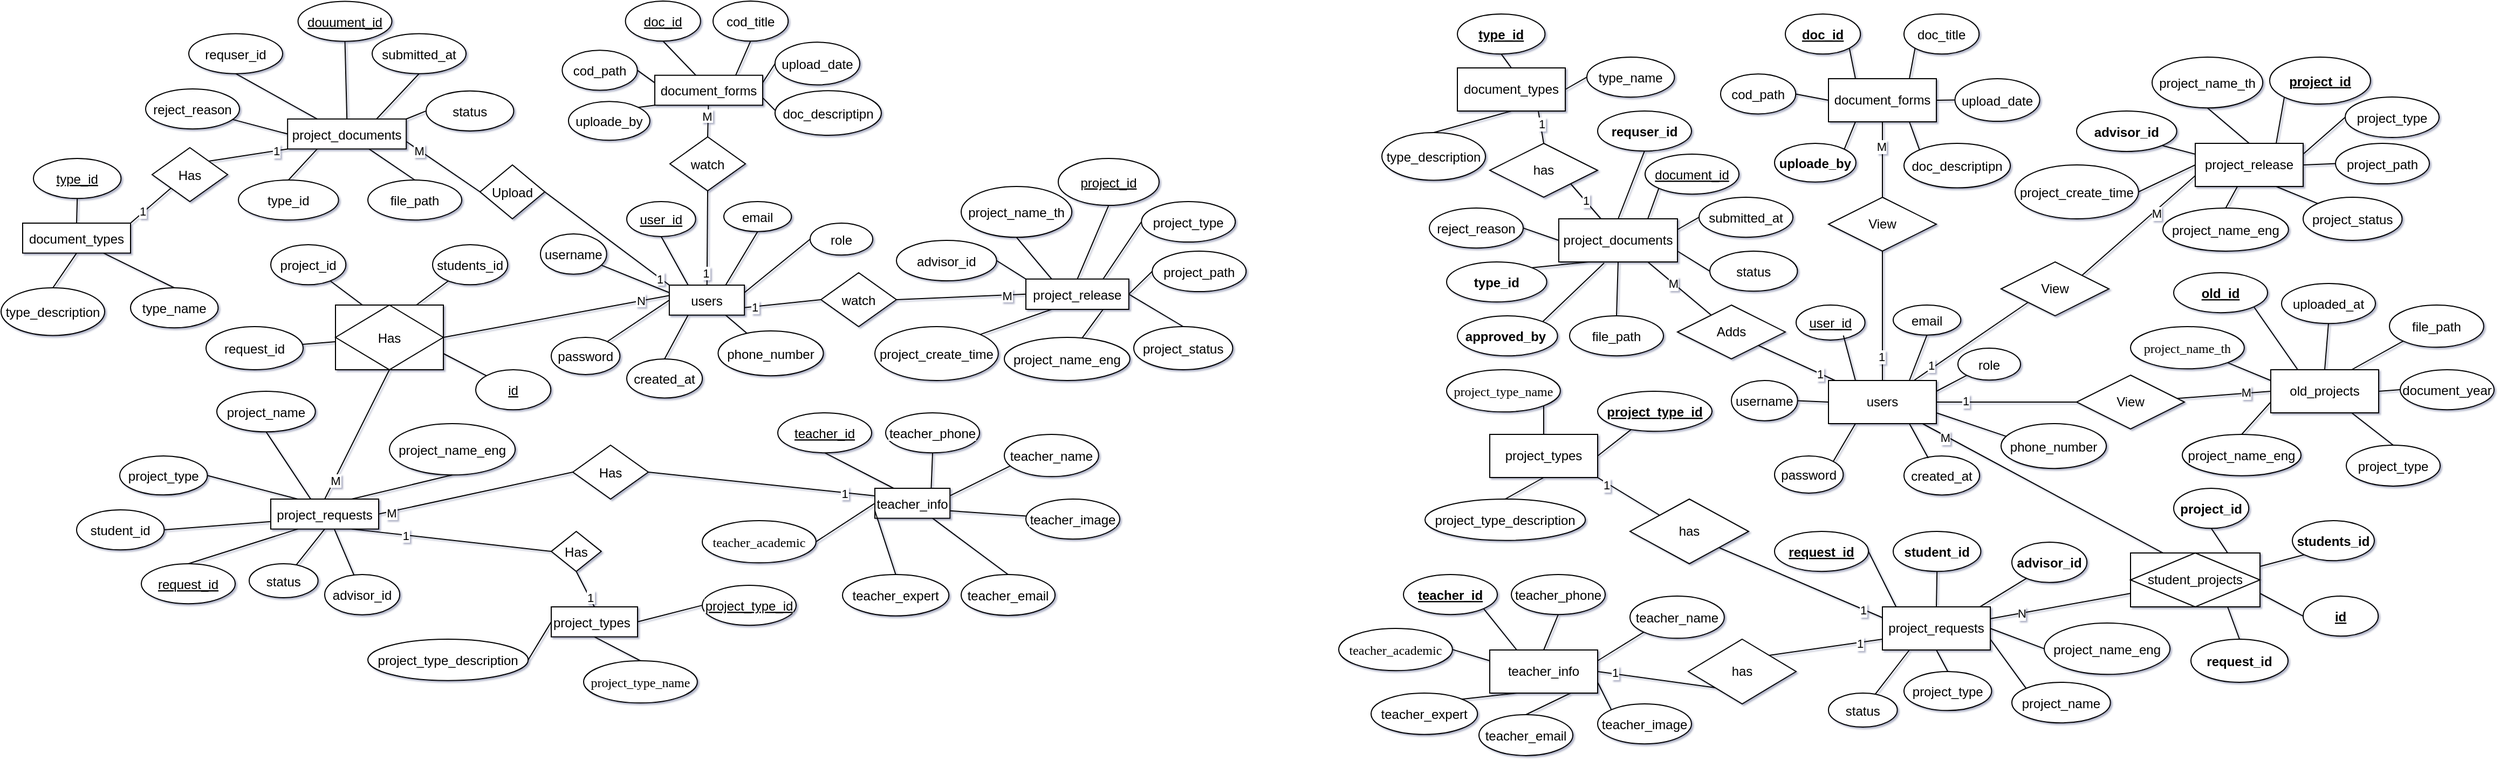 <mxfile version="26.1.0">
  <diagram id="R2lEEEUBdFMjLlhIrx00" name="Page-1">
    <mxGraphModel dx="1249" dy="2472" grid="1" gridSize="10" guides="0" tooltips="1" connect="1" arrows="1" fold="1" page="1" pageScale="1" pageWidth="1169" pageHeight="827" math="0" shadow="1" extFonts="Permanent Marker^https://fonts.googleapis.com/css?family=Permanent+Marker">
      <root>
        <mxCell id="0" />
        <mxCell id="1" parent="0" />
        <mxCell id="ESzOXi0CgvDct79OvY_y-161" value="" style="rounded=0;orthogonalLoop=1;jettySize=auto;exitX=1;exitY=0.5;exitDx=0;exitDy=0;endArrow=none;endFill=0;entryX=0.004;entryY=0.345;entryDx=0;entryDy=0;entryPerimeter=0;labelBackgroundColor=default;fontColor=default;textShadow=0;labelBorderColor=none;" parent="1" source="ubdBSHQZnD_88OrNLMQL-1" target="ESzOXi0CgvDct79OvY_y-35" edge="1">
          <mxGeometry relative="1" as="geometry">
            <mxPoint x="520" y="359" as="sourcePoint" />
            <mxPoint x="620" y="304" as="targetPoint" />
          </mxGeometry>
        </mxCell>
        <mxCell id="kQKOUKrjXKrlpkmoyMPY-5" value="N" style="edgeLabel;align=center;verticalAlign=middle;resizable=0;points=[];labelBackgroundColor=default;fontColor=default;textShadow=0;labelBorderColor=none;rounded=0;" parent="ESzOXi0CgvDct79OvY_y-161" vertex="1" connectable="0">
          <mxGeometry x="0.75" y="1" relative="1" as="geometry">
            <mxPoint as="offset" />
          </mxGeometry>
        </mxCell>
        <mxCell id="ESzOXi0CgvDct79OvY_y-166" value="" style="rounded=0;orthogonalLoop=1;jettySize=auto;exitX=0.5;exitY=1;exitDx=0;exitDy=0;endArrow=none;endFill=0;labelBackgroundColor=default;fontColor=default;textShadow=0;labelBorderColor=none;" parent="1" source="ESzOXi0CgvDct79OvY_y-149" target="ESzOXi0CgvDct79OvY_y-35" edge="1">
          <mxGeometry relative="1" as="geometry" />
        </mxCell>
        <mxCell id="ubdBSHQZnD_88OrNLMQL-10" value="1" style="edgeLabel;align=center;verticalAlign=middle;resizable=0;points=[];labelBackgroundColor=default;fontColor=default;textShadow=0;labelBorderColor=none;rounded=0;" parent="ESzOXi0CgvDct79OvY_y-166" vertex="1" connectable="0">
          <mxGeometry x="0.741" y="-1" relative="1" as="geometry">
            <mxPoint as="offset" />
          </mxGeometry>
        </mxCell>
        <mxCell id="ESzOXi0CgvDct79OvY_y-149" value="watch" style="rhombus;rounded=0;labelBackgroundColor=default;fontColor=default;textShadow=0;labelBorderColor=none;" parent="1" vertex="1">
          <mxGeometry x="630" y="154" width="70" height="50" as="geometry" />
        </mxCell>
        <mxCell id="ESzOXi0CgvDct79OvY_y-165" value="" style="rounded=0;orthogonalLoop=1;jettySize=auto;entryX=0.5;entryY=0;entryDx=0;entryDy=0;endArrow=none;endFill=0;labelBackgroundColor=default;fontColor=default;textShadow=0;labelBorderColor=none;" parent="1" source="ESzOXi0CgvDct79OvY_y-51" target="ESzOXi0CgvDct79OvY_y-149" edge="1">
          <mxGeometry relative="1" as="geometry" />
        </mxCell>
        <mxCell id="ubdBSHQZnD_88OrNLMQL-11" value="M" style="edgeLabel;align=center;verticalAlign=middle;resizable=0;points=[];labelBackgroundColor=default;fontColor=default;textShadow=0;labelBorderColor=none;rounded=0;" parent="ESzOXi0CgvDct79OvY_y-165" vertex="1" connectable="0">
          <mxGeometry x="-0.478" y="-1" relative="1" as="geometry">
            <mxPoint y="2" as="offset" />
          </mxGeometry>
        </mxCell>
        <mxCell id="ESzOXi0CgvDct79OvY_y-170" value="" style="rounded=0;orthogonalLoop=1;jettySize=auto;exitX=1;exitY=0.5;exitDx=0;exitDy=0;entryX=0;entryY=0;entryDx=0;entryDy=0;endArrow=none;endFill=0;labelBackgroundColor=default;fontColor=default;textShadow=0;labelBorderColor=none;" parent="1" source="ESzOXi0CgvDct79OvY_y-147" target="ESzOXi0CgvDct79OvY_y-35" edge="1">
          <mxGeometry relative="1" as="geometry" />
        </mxCell>
        <mxCell id="kQKOUKrjXKrlpkmoyMPY-3" value="1" style="edgeLabel;align=center;verticalAlign=middle;resizable=0;points=[];labelBackgroundColor=default;fontColor=default;textShadow=0;labelBorderColor=none;rounded=0;" parent="ESzOXi0CgvDct79OvY_y-170" vertex="1" connectable="0">
          <mxGeometry x="0.85" relative="1" as="geometry">
            <mxPoint as="offset" />
          </mxGeometry>
        </mxCell>
        <mxCell id="ubdBSHQZnD_88OrNLMQL-6" value="" style="rounded=0;orthogonalLoop=1;jettySize=auto;entryX=0.5;entryY=0;entryDx=0;entryDy=0;endArrow=none;endFill=0;labelBackgroundColor=default;fontColor=default;textShadow=0;labelBorderColor=none;exitX=0.5;exitY=1;exitDx=0;exitDy=0;" parent="1" source="ubdBSHQZnD_88OrNLMQL-1" target="ESzOXi0CgvDct79OvY_y-103" edge="1">
          <mxGeometry relative="1" as="geometry" />
        </mxCell>
        <mxCell id="ubdBSHQZnD_88OrNLMQL-8" value="M" style="edgeLabel;align=center;verticalAlign=middle;resizable=0;points=[];labelBackgroundColor=default;fontColor=default;textShadow=0;labelBorderColor=none;rounded=0;" parent="ubdBSHQZnD_88OrNLMQL-6" vertex="1" connectable="0">
          <mxGeometry x="0.698" y="1" relative="1" as="geometry">
            <mxPoint as="offset" />
          </mxGeometry>
        </mxCell>
        <mxCell id="ubdBSHQZnD_88OrNLMQL-1" value="Has" style="shape=associativeEntity;align=center;labelBackgroundColor=default;fontColor=default;textShadow=0;labelBorderColor=none;rounded=0;" parent="1" vertex="1">
          <mxGeometry x="320" y="310" width="100" height="60" as="geometry" />
        </mxCell>
        <mxCell id="ubdBSHQZnD_88OrNLMQL-3" value="" style="rounded=0;orthogonalLoop=1;jettySize=auto;entryX=0.25;entryY=0;entryDx=0;entryDy=0;endArrow=none;endFill=0;labelBackgroundColor=default;fontColor=default;textShadow=0;labelBorderColor=none;" parent="1" source="ESzOXi0CgvDct79OvY_y-120" target="ubdBSHQZnD_88OrNLMQL-1" edge="1">
          <mxGeometry relative="1" as="geometry" />
        </mxCell>
        <mxCell id="ESzOXi0CgvDct79OvY_y-120" value="project_id" style="ellipse;container=0;labelBackgroundColor=default;fontColor=default;textShadow=0;labelBorderColor=none;rounded=0;" parent="1" vertex="1">
          <mxGeometry x="260.003" y="254.004" width="69.613" height="37.1" as="geometry" />
        </mxCell>
        <mxCell id="ubdBSHQZnD_88OrNLMQL-5" value="" style="rounded=0;orthogonalLoop=1;jettySize=auto;endArrow=none;endFill=0;labelBackgroundColor=default;fontColor=default;textShadow=0;labelBorderColor=none;" parent="1" source="ubdBSHQZnD_88OrNLMQL-4" target="ubdBSHQZnD_88OrNLMQL-1" edge="1">
          <mxGeometry relative="1" as="geometry" />
        </mxCell>
        <mxCell id="ubdBSHQZnD_88OrNLMQL-4" value="request_id" style="ellipse;container=0;labelBackgroundColor=default;fontColor=default;textShadow=0;labelBorderColor=none;rounded=0;" parent="1" vertex="1">
          <mxGeometry x="200" y="330" width="90" height="40" as="geometry" />
        </mxCell>
        <mxCell id="ESzOXi0CgvDct79OvY_y-102" value="" style="rounded=0;orthogonalLoop=1;jettySize=auto;exitX=0.5;exitY=1;exitDx=0;exitDy=0;endArrow=none;endFill=0;labelBackgroundColor=default;fontColor=default;textShadow=0;labelBorderColor=none;" parent="1" source="ESzOXi0CgvDct79OvY_y-103" target="ESzOXi0CgvDct79OvY_y-110" edge="1">
          <mxGeometry relative="1" as="geometry" />
        </mxCell>
        <mxCell id="ubdBSHQZnD_88OrNLMQL-7" value="" style="rounded=0;orthogonalLoop=1;jettySize=auto;entryX=0;entryY=0.5;entryDx=0;entryDy=0;endArrow=none;endFill=0;labelBackgroundColor=default;fontColor=default;textShadow=0;labelBorderColor=none;exitX=0.75;exitY=1;exitDx=0;exitDy=0;" parent="1" source="ESzOXi0CgvDct79OvY_y-103" target="ESzOXi0CgvDct79OvY_y-174" edge="1">
          <mxGeometry relative="1" as="geometry" />
        </mxCell>
        <mxCell id="BMW-N31ml_Nr8-IVmxHA-24" value="1" style="edgeLabel;align=center;verticalAlign=middle;resizable=0;points=[];labelBackgroundColor=default;fontColor=default;textShadow=0;labelBorderColor=none;rounded=0;" parent="ubdBSHQZnD_88OrNLMQL-7" vertex="1" connectable="0">
          <mxGeometry x="-0.458" relative="1" as="geometry">
            <mxPoint as="offset" />
          </mxGeometry>
        </mxCell>
        <mxCell id="ESzOXi0CgvDct79OvY_y-103" value="project_requests" style="rounded=0;container=0;labelBackgroundColor=default;fontColor=default;textShadow=0;labelBorderColor=none;" parent="1" vertex="1">
          <mxGeometry x="260.001" y="489.997" width="100" height="27.82" as="geometry" />
        </mxCell>
        <mxCell id="ESzOXi0CgvDct79OvY_y-160" value="" style="rounded=0;orthogonalLoop=1;jettySize=auto;entryX=0.59;entryY=1.008;entryDx=0;entryDy=0;endArrow=none;endFill=0;labelBackgroundColor=default;fontColor=default;textShadow=0;labelBorderColor=none;strokeColor=default;entryPerimeter=0;" parent="1" source="ESzOXi0CgvDct79OvY_y-109" target="ESzOXi0CgvDct79OvY_y-103" edge="1">
          <mxGeometry relative="1" as="geometry" />
        </mxCell>
        <mxCell id="ESzOXi0CgvDct79OvY_y-109" value="advisor_id" style="ellipse;container=0;labelBackgroundColor=default;fontColor=default;textShadow=0;labelBorderColor=none;rounded=0;" parent="1" vertex="1">
          <mxGeometry x="310.001" y="559.997" width="69.56" height="37.39" as="geometry" />
        </mxCell>
        <mxCell id="ESzOXi0CgvDct79OvY_y-110" value="status" style="ellipse;container=0;labelBackgroundColor=default;fontColor=default;textShadow=0;labelBorderColor=none;rounded=0;" parent="1" vertex="1">
          <mxGeometry x="239.996" y="549.999" width="63.812" height="31.535" as="geometry" />
        </mxCell>
        <mxCell id="ESzOXi0CgvDct79OvY_y-111" value="" style="rounded=0;orthogonalLoop=1;jettySize=auto;exitX=1;exitY=0.5;exitDx=0;exitDy=0;entryX=0.25;entryY=0;entryDx=0;entryDy=0;endArrow=none;endFill=0;labelBackgroundColor=default;fontColor=default;textShadow=0;labelBorderColor=none;" parent="1" source="ESzOXi0CgvDct79OvY_y-112" target="ESzOXi0CgvDct79OvY_y-103" edge="1">
          <mxGeometry relative="1" as="geometry" />
        </mxCell>
        <mxCell id="ESzOXi0CgvDct79OvY_y-112" value="project_type" style="ellipse;container=0;labelBackgroundColor=default;fontColor=default;textShadow=0;labelBorderColor=none;rounded=0;" parent="1" vertex="1">
          <mxGeometry x="120.004" y="449.997" width="81.215" height="36.172" as="geometry" />
        </mxCell>
        <mxCell id="ESzOXi0CgvDct79OvY_y-113" value="" style="rounded=0;orthogonalLoop=1;jettySize=auto;exitX=1;exitY=0.5;exitDx=0;exitDy=0;entryX=0;entryY=0.75;entryDx=0;entryDy=0;endArrow=none;endFill=0;labelBackgroundColor=default;fontColor=default;textShadow=0;labelBorderColor=none;" parent="1" source="ESzOXi0CgvDct79OvY_y-114" target="ESzOXi0CgvDct79OvY_y-103" edge="1">
          <mxGeometry relative="1" as="geometry" />
        </mxCell>
        <mxCell id="ESzOXi0CgvDct79OvY_y-114" value="student_id" style="ellipse;container=0;labelBackgroundColor=default;fontColor=default;textShadow=0;labelBorderColor=none;rounded=0;" parent="1" vertex="1">
          <mxGeometry x="79.996" y="500.002" width="81.215" height="37.1" as="geometry" />
        </mxCell>
        <mxCell id="ESzOXi0CgvDct79OvY_y-115" value="" style="rounded=0;orthogonalLoop=1;jettySize=auto;exitX=0.5;exitY=0;exitDx=0;exitDy=0;endArrow=none;endFill=0;entryX=0.25;entryY=1;entryDx=0;entryDy=0;labelBackgroundColor=default;fontColor=default;textShadow=0;labelBorderColor=none;" parent="1" source="ESzOXi0CgvDct79OvY_y-116" target="ESzOXi0CgvDct79OvY_y-103" edge="1">
          <mxGeometry relative="1" as="geometry">
            <mxPoint x="325.193" y="536.747" as="targetPoint" />
          </mxGeometry>
        </mxCell>
        <mxCell id="ESzOXi0CgvDct79OvY_y-116" value="request_id" style="ellipse;container=0;fontStyle=4;labelBackgroundColor=default;fontColor=default;textShadow=0;labelBorderColor=none;rounded=0;" parent="1" vertex="1">
          <mxGeometry x="140.0" y="549.999" width="87.017" height="37.1" as="geometry" />
        </mxCell>
        <mxCell id="ESzOXi0CgvDct79OvY_y-105" value="project_name_eng" style="ellipse;container=0;labelBackgroundColor=default;fontColor=default;textShadow=0;labelBorderColor=none;rounded=0;" parent="1" vertex="1">
          <mxGeometry x="370.001" y="419.997" width="116.58" height="47.64" as="geometry" />
        </mxCell>
        <mxCell id="ESzOXi0CgvDct79OvY_y-104" value="" style="rounded=0;orthogonalLoop=1;jettySize=auto;exitX=0.5;exitY=1;exitDx=0;exitDy=0;entryX=0.75;entryY=0;entryDx=0;entryDy=0;endArrow=none;endFill=0;labelBackgroundColor=default;fontColor=default;textShadow=0;labelBorderColor=none;" parent="1" source="ESzOXi0CgvDct79OvY_y-105" target="ESzOXi0CgvDct79OvY_y-103" edge="1">
          <mxGeometry relative="1" as="geometry" />
        </mxCell>
        <mxCell id="ESzOXi0CgvDct79OvY_y-107" value="project_name" style="ellipse;container=0;labelBackgroundColor=default;fontColor=default;textShadow=0;labelBorderColor=none;rounded=0;" parent="1" vertex="1">
          <mxGeometry x="210.001" y="389.997" width="91.35" height="37.64" as="geometry" />
        </mxCell>
        <mxCell id="ESzOXi0CgvDct79OvY_y-106" value="" style="rounded=0;orthogonalLoop=1;jettySize=auto;exitX=0.5;exitY=1;exitDx=0;exitDy=0;entryX=0.37;entryY=0;entryDx=0;entryDy=0;endArrow=none;endFill=0;labelBackgroundColor=default;fontColor=default;textShadow=0;labelBorderColor=none;entryPerimeter=0;" parent="1" source="ESzOXi0CgvDct79OvY_y-107" target="ESzOXi0CgvDct79OvY_y-103" edge="1">
          <mxGeometry relative="1" as="geometry" />
        </mxCell>
        <mxCell id="BMW-N31ml_Nr8-IVmxHA-23" value="" style="rounded=0;orthogonalLoop=1;jettySize=auto;entryX=0.5;entryY=0;entryDx=0;entryDy=0;endArrow=none;startFill=0;labelBackgroundColor=default;fontColor=default;textShadow=0;labelBorderColor=none;exitX=0.5;exitY=1;exitDx=0;exitDy=0;" parent="1" source="ESzOXi0CgvDct79OvY_y-174" target="BMW-N31ml_Nr8-IVmxHA-9" edge="1">
          <mxGeometry relative="1" as="geometry">
            <mxPoint x="570" y="550" as="sourcePoint" />
          </mxGeometry>
        </mxCell>
        <mxCell id="BMW-N31ml_Nr8-IVmxHA-25" value="1" style="edgeLabel;align=center;verticalAlign=middle;resizable=0;points=[];labelBackgroundColor=default;fontColor=default;textShadow=0;labelBorderColor=none;rounded=0;" parent="BMW-N31ml_Nr8-IVmxHA-23" vertex="1" connectable="0">
          <mxGeometry x="0.471" y="1" relative="1" as="geometry">
            <mxPoint as="offset" />
          </mxGeometry>
        </mxCell>
        <mxCell id="ESzOXi0CgvDct79OvY_y-174" value="Has" style="rhombus;rounded=0;labelBackgroundColor=default;fontColor=default;textShadow=0;labelBorderColor=none;" parent="1" vertex="1">
          <mxGeometry x="519.997" y="520.004" width="46.409" height="37.1" as="geometry" />
        </mxCell>
        <mxCell id="ESzOXi0CgvDct79OvY_y-176" value="" style="rounded=0;orthogonalLoop=1;jettySize=auto;exitX=1;exitY=0.5;exitDx=0;exitDy=0;endArrow=none;endFill=0;entryX=0;entryY=0.5;entryDx=0;entryDy=0;labelBackgroundColor=default;fontColor=default;textShadow=0;labelBorderColor=none;" parent="1" source="ESzOXi0CgvDct79OvY_y-103" target="ubdBSHQZnD_88OrNLMQL-17" edge="1">
          <mxGeometry relative="1" as="geometry">
            <mxPoint x="670.201" y="534.004" as="sourcePoint" />
            <mxPoint x="630" y="614" as="targetPoint" />
          </mxGeometry>
        </mxCell>
        <mxCell id="ubdBSHQZnD_88OrNLMQL-16" value="M" style="edgeLabel;align=center;verticalAlign=middle;resizable=0;points=[];labelBackgroundColor=default;fontColor=default;textShadow=0;labelBorderColor=none;rounded=0;" parent="ESzOXi0CgvDct79OvY_y-176" vertex="1" connectable="0">
          <mxGeometry x="-0.867" y="-1" relative="1" as="geometry">
            <mxPoint as="offset" />
          </mxGeometry>
        </mxCell>
        <mxCell id="ubdBSHQZnD_88OrNLMQL-18" value="" style="rounded=0;orthogonalLoop=1;jettySize=auto;endArrow=none;endFill=0;entryX=0;entryY=0.25;entryDx=0;entryDy=0;labelBackgroundColor=default;fontColor=default;textShadow=0;labelBorderColor=none;exitX=1;exitY=0.5;exitDx=0;exitDy=0;" parent="1" source="ubdBSHQZnD_88OrNLMQL-17" target="ESzOXi0CgvDct79OvY_y-2" edge="1">
          <mxGeometry relative="1" as="geometry">
            <mxPoint x="881.66" y="610" as="targetPoint" />
            <mxPoint x="749.995" y="566.668" as="sourcePoint" />
          </mxGeometry>
        </mxCell>
        <mxCell id="BMW-N31ml_Nr8-IVmxHA-1" value="1" style="edgeLabel;align=center;verticalAlign=middle;resizable=0;points=[];labelBackgroundColor=default;fontColor=default;textShadow=0;labelBorderColor=none;rounded=0;" parent="ubdBSHQZnD_88OrNLMQL-18" vertex="1" connectable="0">
          <mxGeometry x="0.735" relative="1" as="geometry">
            <mxPoint as="offset" />
          </mxGeometry>
        </mxCell>
        <mxCell id="ubdBSHQZnD_88OrNLMQL-17" value="Has" style="rhombus;rounded=0;labelBackgroundColor=default;fontColor=default;textShadow=0;labelBorderColor=none;" parent="1" vertex="1">
          <mxGeometry x="540" y="440" width="70" height="50" as="geometry" />
        </mxCell>
        <mxCell id="BMW-N31ml_Nr8-IVmxHA-4" value="" style="rounded=0;orthogonalLoop=1;jettySize=auto;entryX=0.75;entryY=0;entryDx=0;entryDy=0;endArrow=none;startFill=0;labelBackgroundColor=default;fontColor=default;textShadow=0;labelBorderColor=none;" parent="1" source="BMW-N31ml_Nr8-IVmxHA-2" target="ubdBSHQZnD_88OrNLMQL-1" edge="1">
          <mxGeometry relative="1" as="geometry" />
        </mxCell>
        <mxCell id="BMW-N31ml_Nr8-IVmxHA-2" value="students_id" style="ellipse;container=0;labelBackgroundColor=default;fontColor=default;textShadow=0;labelBorderColor=none;rounded=0;" parent="1" vertex="1">
          <mxGeometry x="410.003" y="254.004" width="69.613" height="37.1" as="geometry" />
        </mxCell>
        <mxCell id="BMW-N31ml_Nr8-IVmxHA-5" value="" style="rounded=0;orthogonalLoop=1;jettySize=auto;entryX=1;entryY=0.75;entryDx=0;entryDy=0;endArrow=none;startFill=0;labelBackgroundColor=default;fontColor=default;textShadow=0;labelBorderColor=none;" parent="1" source="BMW-N31ml_Nr8-IVmxHA-3" target="ubdBSHQZnD_88OrNLMQL-1" edge="1">
          <mxGeometry relative="1" as="geometry" />
        </mxCell>
        <mxCell id="BMW-N31ml_Nr8-IVmxHA-3" value="id" style="ellipse;container=0;fontStyle=4;labelBackgroundColor=default;fontColor=default;textShadow=0;labelBorderColor=none;rounded=0;" parent="1" vertex="1">
          <mxGeometry x="450.003" y="370.004" width="69.613" height="37.1" as="geometry" />
        </mxCell>
        <mxCell id="BMW-N31ml_Nr8-IVmxHA-9" value="project_types" style="rounded=0;align=left;labelBackgroundColor=default;fontColor=default;textShadow=0;labelBorderColor=none;" parent="1" vertex="1">
          <mxGeometry x="520" y="590" width="80" height="27.82" as="geometry" />
        </mxCell>
        <mxCell id="BMW-N31ml_Nr8-IVmxHA-15" value="" style="rounded=0;orthogonalLoop=1;jettySize=auto;exitX=0.5;exitY=0;exitDx=0;exitDy=0;entryX=0.5;entryY=1;entryDx=0;entryDy=0;endArrow=none;endFill=0;labelBackgroundColor=default;fontColor=default;textShadow=0;labelBorderColor=none;" parent="1" source="BMW-N31ml_Nr8-IVmxHA-16" target="BMW-N31ml_Nr8-IVmxHA-9" edge="1">
          <mxGeometry relative="1" as="geometry" />
        </mxCell>
        <mxCell id="BMW-N31ml_Nr8-IVmxHA-16" value="project_type_name" style="ellipse;fontFamily=Sarabun;fontSource=https%3A%2F%2Ffonts.googleapis.com%2Fcss%3Ffamily%3DSarabun;labelBackgroundColor=default;fontColor=default;textShadow=0;labelBorderColor=none;rounded=0;" parent="1" vertex="1">
          <mxGeometry x="550.003" y="639.999" width="105.42" height="39.15" as="geometry" />
        </mxCell>
        <mxCell id="BMW-N31ml_Nr8-IVmxHA-17" value="" style="rounded=0;orthogonalLoop=1;jettySize=auto;entryX=1;entryY=0.5;entryDx=0;entryDy=0;endArrow=none;endFill=0;exitX=0;exitY=0.5;exitDx=0;exitDy=0;labelBackgroundColor=default;fontColor=default;textShadow=0;labelBorderColor=none;" parent="1" source="BMW-N31ml_Nr8-IVmxHA-18" target="BMW-N31ml_Nr8-IVmxHA-9" edge="1">
          <mxGeometry relative="1" as="geometry">
            <mxPoint x="725.38" y="531" as="sourcePoint" />
          </mxGeometry>
        </mxCell>
        <mxCell id="BMW-N31ml_Nr8-IVmxHA-19" value="project_type_description" style="ellipse;labelBackgroundColor=default;fontColor=default;textShadow=0;labelBorderColor=none;rounded=0;" parent="1" vertex="1">
          <mxGeometry x="350" y="620" width="148.62" height="38.4" as="geometry" />
        </mxCell>
        <mxCell id="BMW-N31ml_Nr8-IVmxHA-20" value="" style="rounded=0;orthogonalLoop=1;jettySize=auto;exitX=1;exitY=0.5;exitDx=0;exitDy=0;entryX=0;entryY=0.5;entryDx=0;entryDy=0;endArrow=none;endFill=0;labelBackgroundColor=default;fontColor=default;textShadow=0;labelBorderColor=none;" parent="1" source="BMW-N31ml_Nr8-IVmxHA-19" target="BMW-N31ml_Nr8-IVmxHA-9" edge="1">
          <mxGeometry relative="1" as="geometry">
            <mxPoint x="510.0" y="603.2" as="sourcePoint" />
          </mxGeometry>
        </mxCell>
        <mxCell id="ESzOXi0CgvDct79OvY_y-16" value="teacher_email" style="ellipse;labelBackgroundColor=default;fontColor=default;textShadow=0;labelBorderColor=none;rounded=0;" parent="1" vertex="1">
          <mxGeometry x="900" y="560" width="87.02" height="37.95" as="geometry" />
        </mxCell>
        <mxCell id="ESzOXi0CgvDct79OvY_y-190" value="" style="rounded=0;orthogonalLoop=1;jettySize=auto;exitX=0.5;exitY=0;exitDx=0;exitDy=0;endArrow=none;endFill=0;labelBackgroundColor=default;fontColor=default;textShadow=0;labelBorderColor=none;" parent="1" source="ESzOXi0CgvDct79OvY_y-16" target="ESzOXi0CgvDct79OvY_y-2" edge="1">
          <mxGeometry relative="1" as="geometry" />
        </mxCell>
        <mxCell id="BMW-N31ml_Nr8-IVmxHA-18" value="project_type_id" style="ellipse;fontStyle=4;labelBackgroundColor=default;fontColor=default;textShadow=0;labelBorderColor=none;rounded=0;" parent="1" vertex="1">
          <mxGeometry x="660.0" y="570.002" width="87.017" height="37.1" as="geometry" />
        </mxCell>
        <mxCell id="ESzOXi0CgvDct79OvY_y-11" value="type_description" style="ellipse;labelBackgroundColor=default;fontColor=default;textShadow=0;labelBorderColor=none;rounded=0;" parent="1" vertex="1">
          <mxGeometry x="9.998" y="294.004" width="96.02" height="44.23" as="geometry" />
        </mxCell>
        <mxCell id="ESzOXi0CgvDct79OvY_y-15" value="" style="rounded=0;orthogonalLoop=1;jettySize=auto;exitX=0.5;exitY=0;exitDx=0;exitDy=0;entryX=0.5;entryY=1;entryDx=0;entryDy=0;endArrow=none;endFill=0;labelBackgroundColor=default;fontColor=default;textShadow=0;labelBorderColor=none;" parent="1" source="ESzOXi0CgvDct79OvY_y-11" target="ESzOXi0CgvDct79OvY_y-1" edge="1">
          <mxGeometry relative="1" as="geometry" />
        </mxCell>
        <mxCell id="ESzOXi0CgvDct79OvY_y-29" value="" style="rounded=0;orthogonalLoop=1;jettySize=auto;exitX=0.5;exitY=0;exitDx=0;exitDy=0;entryX=0.75;entryY=1;entryDx=0;entryDy=0;endArrow=none;endFill=0;labelBackgroundColor=default;fontColor=default;textShadow=0;labelBorderColor=none;" parent="1" source="ESzOXi0CgvDct79OvY_y-10" target="ESzOXi0CgvDct79OvY_y-1" edge="1">
          <mxGeometry relative="1" as="geometry" />
        </mxCell>
        <mxCell id="ESzOXi0CgvDct79OvY_y-10" value="type_name" style="ellipse;labelBackgroundColor=default;fontColor=default;textShadow=0;labelBorderColor=none;rounded=0;" parent="1" vertex="1">
          <mxGeometry x="130.003" y="294.002" width="81.215" height="37.1" as="geometry" />
        </mxCell>
        <mxCell id="BMW-N31ml_Nr8-IVmxHA-27" style="rounded=0;orthogonalLoop=1;jettySize=auto;html=1;exitX=1;exitY=0;exitDx=0;exitDy=0;entryX=0;entryY=1;entryDx=0;entryDy=0;endArrow=none;startFill=0;textShadow=0;" parent="1" source="ESzOXi0CgvDct79OvY_y-1" target="ESzOXi0CgvDct79OvY_y-177" edge="1">
          <mxGeometry relative="1" as="geometry" />
        </mxCell>
        <mxCell id="BMW-N31ml_Nr8-IVmxHA-31" value="1" style="edgeLabel;html=1;align=center;verticalAlign=middle;resizable=0;points=[];textShadow=0;rounded=0;" parent="BMW-N31ml_Nr8-IVmxHA-27" vertex="1" connectable="0">
          <mxGeometry x="-0.384" y="1" relative="1" as="geometry">
            <mxPoint as="offset" />
          </mxGeometry>
        </mxCell>
        <mxCell id="ESzOXi0CgvDct79OvY_y-1" value="document_types" style="rounded=0;labelBackgroundColor=default;fontColor=default;textShadow=0;labelBorderColor=none;" parent="1" vertex="1">
          <mxGeometry x="29.997" y="233.997" width="100" height="27.82" as="geometry" />
        </mxCell>
        <mxCell id="ESzOXi0CgvDct79OvY_y-9" value="type_id" style="ellipse;fontStyle=4;labelBackgroundColor=default;fontColor=default;textShadow=0;labelBorderColor=none;rounded=0;" parent="1" vertex="1">
          <mxGeometry x="39.997" y="173.997" width="81.215" height="37.1" as="geometry" />
        </mxCell>
        <mxCell id="ESzOXi0CgvDct79OvY_y-30" value="" style="rounded=0;orthogonalLoop=1;jettySize=auto;exitX=0.5;exitY=1;exitDx=0;exitDy=0;entryX=0.5;entryY=0;entryDx=0;entryDy=0;endArrow=none;endFill=0;labelBackgroundColor=default;fontColor=default;textShadow=0;labelBorderColor=none;" parent="1" source="ESzOXi0CgvDct79OvY_y-9" target="ESzOXi0CgvDct79OvY_y-1" edge="1">
          <mxGeometry relative="1" as="geometry" />
        </mxCell>
        <mxCell id="BMW-N31ml_Nr8-IVmxHA-34" style="rounded=0;orthogonalLoop=1;jettySize=auto;html=1;exitX=1;exitY=0.5;exitDx=0;exitDy=0;entryX=0;entryY=0.5;entryDx=0;entryDy=0;endArrow=none;startFill=0;textShadow=0;" parent="1" source="ESzOXi0CgvDct79OvY_y-87" target="BMW-N31ml_Nr8-IVmxHA-32" edge="1">
          <mxGeometry relative="1" as="geometry" />
        </mxCell>
        <mxCell id="ESzOXi0CgvDct79OvY_y-87" value="project_release" style="rounded=0;labelBackgroundColor=default;fontColor=default;textShadow=0;labelBorderColor=none;" parent="1" vertex="1">
          <mxGeometry x="960.002" y="285.865" width="95.411" height="28.135" as="geometry" />
        </mxCell>
        <mxCell id="ESzOXi0CgvDct79OvY_y-88" value="" style="rounded=0;orthogonalLoop=1;jettySize=auto;exitX=0;exitY=0.5;exitDx=0;exitDy=0;entryX=0.75;entryY=0;entryDx=0;entryDy=0;endArrow=none;endFill=0;labelBackgroundColor=default;fontColor=default;textShadow=0;labelBorderColor=none;" parent="1" source="ESzOXi0CgvDct79OvY_y-89" target="ESzOXi0CgvDct79OvY_y-87" edge="1">
          <mxGeometry relative="1" as="geometry" />
        </mxCell>
        <mxCell id="ESzOXi0CgvDct79OvY_y-89" value="project_type" style="ellipse;labelBackgroundColor=default;fontColor=default;textShadow=0;labelBorderColor=none;rounded=0;" parent="1" vertex="1">
          <mxGeometry x="1067.109" y="214.0" width="87.018" height="37.52" as="geometry" />
        </mxCell>
        <mxCell id="ESzOXi0CgvDct79OvY_y-90" value="" style="rounded=0;orthogonalLoop=1;jettySize=auto;exitX=0.5;exitY=1;exitDx=0;exitDy=0;entryX=0.25;entryY=0;entryDx=0;entryDy=0;endArrow=none;endFill=0;labelBackgroundColor=default;fontColor=default;textShadow=0;labelBorderColor=none;" parent="1" source="ESzOXi0CgvDct79OvY_y-91" target="ESzOXi0CgvDct79OvY_y-87" edge="1">
          <mxGeometry relative="1" as="geometry" />
        </mxCell>
        <mxCell id="ESzOXi0CgvDct79OvY_y-91" value="project_name_th" style="ellipse;labelBackgroundColor=default;fontColor=default;textShadow=0;labelBorderColor=none;rounded=0;" parent="1" vertex="1">
          <mxGeometry x="900" y="200.0" width="102.57" height="47.17" as="geometry" />
        </mxCell>
        <mxCell id="ESzOXi0CgvDct79OvY_y-92" value="" style="rounded=0;orthogonalLoop=1;jettySize=auto;exitX=0.5;exitY=0;exitDx=0;exitDy=0;entryX=1;entryY=0.5;entryDx=0;entryDy=0;endArrow=none;endFill=0;labelBackgroundColor=default;fontColor=default;textShadow=0;labelBorderColor=none;" parent="1" source="ESzOXi0CgvDct79OvY_y-93" target="ESzOXi0CgvDct79OvY_y-87" edge="1">
          <mxGeometry relative="1" as="geometry" />
        </mxCell>
        <mxCell id="ESzOXi0CgvDct79OvY_y-93" value="project_status" style="ellipse;labelBackgroundColor=default;fontColor=default;textShadow=0;labelBorderColor=none;rounded=0;" parent="1" vertex="1">
          <mxGeometry x="1060" y="330" width="91.73" height="40" as="geometry" />
        </mxCell>
        <mxCell id="ESzOXi0CgvDct79OvY_y-95" value="" style="rounded=0;orthogonalLoop=1;jettySize=auto;exitX=1;exitY=0.5;exitDx=0;exitDy=0;entryX=0;entryY=0;entryDx=0;entryDy=0;endArrow=none;endFill=0;labelBackgroundColor=default;fontColor=default;textShadow=0;labelBorderColor=none;" parent="1" source="ESzOXi0CgvDct79OvY_y-96" target="ESzOXi0CgvDct79OvY_y-87" edge="1">
          <mxGeometry relative="1" as="geometry" />
        </mxCell>
        <mxCell id="ESzOXi0CgvDct79OvY_y-99" value="" style="rounded=0;orthogonalLoop=1;jettySize=auto;exitX=0.5;exitY=1;exitDx=0;exitDy=0;entryX=0.5;entryY=0;entryDx=0;entryDy=0;endArrow=none;endFill=0;labelBackgroundColor=default;fontColor=default;textShadow=0;labelBorderColor=none;" parent="1" source="ESzOXi0CgvDct79OvY_y-100" target="ESzOXi0CgvDct79OvY_y-87" edge="1">
          <mxGeometry relative="1" as="geometry" />
        </mxCell>
        <mxCell id="ESzOXi0CgvDct79OvY_y-100" value="project_id" style="ellipse;fontStyle=4;labelBackgroundColor=default;fontColor=default;textShadow=0;labelBorderColor=none;rounded=0;" parent="1" vertex="1">
          <mxGeometry x="990" y="174" width="93.48" height="43.52" as="geometry" />
        </mxCell>
        <mxCell id="ESzOXi0CgvDct79OvY_y-171" value="" style="rounded=0;orthogonalLoop=1;jettySize=auto;exitX=0;exitY=0.5;exitDx=0;exitDy=0;entryX=1;entryY=0.5;entryDx=0;entryDy=0;endArrow=none;endFill=0;labelBackgroundColor=default;fontColor=default;textShadow=0;labelBorderColor=none;" parent="1" source="ESzOXi0CgvDct79OvY_y-87" target="ESzOXi0CgvDct79OvY_y-155" edge="1">
          <mxGeometry relative="1" as="geometry">
            <mxPoint x="830" y="329" as="targetPoint" />
          </mxGeometry>
        </mxCell>
        <mxCell id="ubdBSHQZnD_88OrNLMQL-13" value="M" style="edgeLabel;align=center;verticalAlign=middle;resizable=0;points=[];labelBackgroundColor=default;fontColor=default;textShadow=0;labelBorderColor=none;rounded=0;" parent="ESzOXi0CgvDct79OvY_y-171" vertex="1" connectable="0">
          <mxGeometry x="-0.705" relative="1" as="geometry">
            <mxPoint as="offset" />
          </mxGeometry>
        </mxCell>
        <mxCell id="ESzOXi0CgvDct79OvY_y-94" value="project_name_eng" style="ellipse;labelBackgroundColor=default;fontColor=default;textShadow=0;labelBorderColor=none;rounded=0;" parent="1" vertex="1">
          <mxGeometry x="940" y="340" width="116.42" height="40" as="geometry" />
        </mxCell>
        <mxCell id="ESzOXi0CgvDct79OvY_y-86" value="" style="rounded=0;orthogonalLoop=1;jettySize=auto;exitX=0.75;exitY=1;exitDx=0;exitDy=0;endArrow=none;endFill=0;labelBackgroundColor=default;fontColor=default;textShadow=0;labelBorderColor=none;" parent="1" source="ESzOXi0CgvDct79OvY_y-87" target="ESzOXi0CgvDct79OvY_y-94" edge="1">
          <mxGeometry relative="1" as="geometry" />
        </mxCell>
        <mxCell id="ESzOXi0CgvDct79OvY_y-97" value="" style="rounded=0;orthogonalLoop=1;jettySize=auto;exitX=1;exitY=0;exitDx=0;exitDy=0;entryX=0.25;entryY=1;entryDx=0;entryDy=0;endArrow=none;endFill=0;labelBackgroundColor=default;fontColor=default;textShadow=0;labelBorderColor=none;" parent="1" source="ESzOXi0CgvDct79OvY_y-98" target="ESzOXi0CgvDct79OvY_y-87" edge="1">
          <mxGeometry relative="1" as="geometry" />
        </mxCell>
        <mxCell id="BMW-N31ml_Nr8-IVmxHA-32" value="project_path" style="ellipse;labelBackgroundColor=default;fontColor=default;textShadow=0;labelBorderColor=none;rounded=0;" parent="1" vertex="1">
          <mxGeometry x="1077.109" y="260.0" width="87.018" height="37.52" as="geometry" />
        </mxCell>
        <mxCell id="ESzOXi0CgvDct79OvY_y-27" value="" style="rounded=0;orthogonalLoop=1;jettySize=auto;exitX=1;exitY=0.75;exitDx=0;exitDy=0;endArrow=none;endFill=0;labelBackgroundColor=default;fontColor=default;textShadow=0;labelBorderColor=none;" parent="1" source="ESzOXi0CgvDct79OvY_y-2" target="ESzOXi0CgvDct79OvY_y-18" edge="1">
          <mxGeometry relative="1" as="geometry" />
        </mxCell>
        <mxCell id="ESzOXi0CgvDct79OvY_y-2" value="teacher_info" style="rounded=0;labelBackgroundColor=default;fontColor=default;textShadow=0;labelBorderColor=none;" parent="1" vertex="1">
          <mxGeometry x="820.004" y="480.004" width="69.613" height="27.825" as="geometry" />
        </mxCell>
        <mxCell id="ESzOXi0CgvDct79OvY_y-31" value="" style="rounded=0;orthogonalLoop=1;jettySize=auto;exitX=0.5;exitY=1;exitDx=0;exitDy=0;entryX=0.75;entryY=0;entryDx=0;entryDy=0;endArrow=none;endFill=0;labelBackgroundColor=default;fontColor=default;textShadow=0;labelBorderColor=none;" parent="1" source="ESzOXi0CgvDct79OvY_y-12" target="ESzOXi0CgvDct79OvY_y-2" edge="1">
          <mxGeometry relative="1" as="geometry" />
        </mxCell>
        <mxCell id="ESzOXi0CgvDct79OvY_y-12" value="teacher_phone" style="ellipse;labelBackgroundColor=default;fontColor=default;textShadow=0;labelBorderColor=none;rounded=0;" parent="1" vertex="1">
          <mxGeometry x="830.004" y="409.997" width="87.017" height="37.1" as="geometry" />
        </mxCell>
        <mxCell id="ESzOXi0CgvDct79OvY_y-25" value="" style="rounded=0;orthogonalLoop=1;jettySize=auto;exitX=0.082;exitY=0.726;exitDx=0;exitDy=0;entryX=1;entryY=0.25;entryDx=0;entryDy=0;endArrow=none;endFill=0;exitPerimeter=0;labelBackgroundColor=default;fontColor=default;textShadow=0;labelBorderColor=none;" parent="1" source="ESzOXi0CgvDct79OvY_y-17" target="ESzOXi0CgvDct79OvY_y-2" edge="1">
          <mxGeometry relative="1" as="geometry" />
        </mxCell>
        <mxCell id="ESzOXi0CgvDct79OvY_y-17" value="teacher_name" style="ellipse;labelBackgroundColor=default;fontColor=default;textShadow=0;labelBorderColor=none;rounded=0;" parent="1" vertex="1">
          <mxGeometry x="940.003" y="429.999" width="87.41" height="39.15" as="geometry" />
        </mxCell>
        <mxCell id="ESzOXi0CgvDct79OvY_y-18" value="teacher_image" style="ellipse;labelBackgroundColor=default;fontColor=default;textShadow=0;labelBorderColor=none;rounded=0;" parent="1" vertex="1">
          <mxGeometry x="959.998" y="489.996" width="87.017" height="37.1" as="geometry" />
        </mxCell>
        <mxCell id="ESzOXi0CgvDct79OvY_y-23" value="" style="rounded=0;orthogonalLoop=1;jettySize=auto;exitX=1;exitY=0.5;exitDx=0;exitDy=0;entryX=0;entryY=0.5;entryDx=0;entryDy=0;endArrow=none;endFill=0;labelBackgroundColor=default;fontColor=default;textShadow=0;labelBorderColor=none;" parent="1" source="ESzOXi0CgvDct79OvY_y-19" target="ESzOXi0CgvDct79OvY_y-2" edge="1">
          <mxGeometry relative="1" as="geometry" />
        </mxCell>
        <mxCell id="ESzOXi0CgvDct79OvY_y-19" value="teacher_academic" style="ellipse;fontFamily=Sarabun;fontSource=https%3A%2F%2Ffonts.googleapis.com%2Fcss%3Ffamily%3DSarabun;labelBackgroundColor=default;fontColor=default;textShadow=0;labelBorderColor=none;rounded=0;" parent="1" vertex="1">
          <mxGeometry x="660.003" y="509.999" width="105.42" height="39.15" as="geometry" />
        </mxCell>
        <mxCell id="ESzOXi0CgvDct79OvY_y-28" value="" style="rounded=0;orthogonalLoop=1;jettySize=auto;exitX=0.5;exitY=1;exitDx=0;exitDy=0;entryX=0.25;entryY=0;entryDx=0;entryDy=0;endArrow=none;endFill=0;labelBackgroundColor=default;fontColor=default;textShadow=0;labelBorderColor=none;" parent="1" source="ESzOXi0CgvDct79OvY_y-21" target="ESzOXi0CgvDct79OvY_y-2" edge="1">
          <mxGeometry relative="1" as="geometry" />
        </mxCell>
        <mxCell id="ESzOXi0CgvDct79OvY_y-21" value="teacher_id" style="ellipse;fontStyle=4;labelBackgroundColor=default;fontColor=default;textShadow=0;labelBorderColor=none;rounded=0;" parent="1" vertex="1">
          <mxGeometry x="730.0" y="410.002" width="87.017" height="37.1" as="geometry" />
        </mxCell>
        <mxCell id="ESzOXi0CgvDct79OvY_y-20" value="teacher_expert" style="ellipse;labelBackgroundColor=default;fontColor=default;textShadow=0;labelBorderColor=none;rounded=0;" parent="1" vertex="1">
          <mxGeometry x="790.003" y="559.999" width="98.62" height="38.4" as="geometry" />
        </mxCell>
        <mxCell id="ESzOXi0CgvDct79OvY_y-26" value="" style="rounded=0;orthogonalLoop=1;jettySize=auto;exitX=0.5;exitY=0;exitDx=0;exitDy=0;entryX=0;entryY=0.75;entryDx=0;entryDy=0;endArrow=none;endFill=0;labelBackgroundColor=default;fontColor=default;textShadow=0;labelBorderColor=none;" parent="1" source="ESzOXi0CgvDct79OvY_y-20" target="ESzOXi0CgvDct79OvY_y-2" edge="1">
          <mxGeometry relative="1" as="geometry" />
        </mxCell>
        <mxCell id="ESzOXi0CgvDct79OvY_y-34" value="" style="rounded=0;orthogonalLoop=1;jettySize=auto;exitX=0.75;exitY=1;exitDx=0;exitDy=0;endArrow=none;endFill=0;labelBackgroundColor=default;fontColor=default;textShadow=0;labelBorderColor=none;" parent="1" source="ESzOXi0CgvDct79OvY_y-35" target="ESzOXi0CgvDct79OvY_y-42" edge="1">
          <mxGeometry relative="1" as="geometry" />
        </mxCell>
        <mxCell id="ESzOXi0CgvDct79OvY_y-35" value="users" style="rounded=0;labelBackgroundColor=default;fontColor=default;textShadow=0;labelBorderColor=none;" parent="1" vertex="1">
          <mxGeometry x="629.448" y="291.524" width="69.613" height="27.825" as="geometry" />
        </mxCell>
        <mxCell id="ESzOXi0CgvDct79OvY_y-36" value="" style="rounded=0;orthogonalLoop=1;jettySize=auto;exitX=0.5;exitY=1;exitDx=0;exitDy=0;entryX=0.75;entryY=0;entryDx=0;entryDy=0;endArrow=none;endFill=0;labelBackgroundColor=default;fontColor=default;textShadow=0;labelBorderColor=none;" parent="1" source="ESzOXi0CgvDct79OvY_y-37" target="ESzOXi0CgvDct79OvY_y-35" edge="1">
          <mxGeometry relative="1" as="geometry" />
        </mxCell>
        <mxCell id="ESzOXi0CgvDct79OvY_y-37" value="email" style="ellipse;labelBackgroundColor=default;fontColor=default;textShadow=0;labelBorderColor=none;rounded=0;" parent="1" vertex="1">
          <mxGeometry x="679.998" y="214.0" width="62.652" height="27.825" as="geometry" />
        </mxCell>
        <mxCell id="ESzOXi0CgvDct79OvY_y-40" value="" style="rounded=0;orthogonalLoop=1;jettySize=auto;exitX=0;exitY=0.5;exitDx=0;exitDy=0;entryX=1;entryY=0.25;entryDx=0;entryDy=0;endArrow=none;endFill=0;labelBackgroundColor=default;fontColor=default;textShadow=0;labelBorderColor=none;" parent="1" source="ESzOXi0CgvDct79OvY_y-41" target="ESzOXi0CgvDct79OvY_y-35" edge="1">
          <mxGeometry relative="1" as="geometry" />
        </mxCell>
        <mxCell id="ESzOXi0CgvDct79OvY_y-41" value="role" style="ellipse;labelBackgroundColor=default;fontColor=default;textShadow=0;labelBorderColor=none;rounded=0;" parent="1" vertex="1">
          <mxGeometry x="760.0" y="233.997" width="58.011" height="29.68" as="geometry" />
        </mxCell>
        <mxCell id="ESzOXi0CgvDct79OvY_y-42" value="phone_number" style="ellipse;labelBackgroundColor=default;fontColor=default;textShadow=0;labelBorderColor=none;rounded=0;" parent="1" vertex="1">
          <mxGeometry x="674.695" y="333.997" width="97.57" height="41.6" as="geometry" />
        </mxCell>
        <mxCell id="ESzOXi0CgvDct79OvY_y-168" value="" style="rounded=0;orthogonalLoop=1;jettySize=auto;entryX=0;entryY=0.5;entryDx=0;entryDy=0;endArrow=none;endFill=0;labelBackgroundColor=default;fontColor=default;textShadow=0;labelBorderColor=none;" parent="1" source="ESzOXi0CgvDct79OvY_y-44" target="ESzOXi0CgvDct79OvY_y-35" edge="1">
          <mxGeometry relative="1" as="geometry" />
        </mxCell>
        <mxCell id="ESzOXi0CgvDct79OvY_y-44" value="password" style="ellipse;labelBackgroundColor=default;fontColor=default;textShadow=0;labelBorderColor=none;rounded=0;" parent="1" vertex="1">
          <mxGeometry x="519.995" y="339.997" width="63.67" height="34.49" as="geometry" />
        </mxCell>
        <mxCell id="ESzOXi0CgvDct79OvY_y-46" value="created_at" style="ellipse;labelBackgroundColor=default;fontColor=default;textShadow=0;labelBorderColor=none;rounded=0;" parent="1" vertex="1">
          <mxGeometry x="589.995" y="359.997" width="70.08" height="36.24" as="geometry" />
        </mxCell>
        <mxCell id="ESzOXi0CgvDct79OvY_y-45" value="" style="rounded=0;orthogonalLoop=1;jettySize=auto;exitX=0.5;exitY=0;exitDx=0;exitDy=0;entryX=0.25;entryY=1;entryDx=0;entryDy=0;endArrow=none;endFill=0;labelBackgroundColor=default;fontColor=default;textShadow=0;labelBorderColor=none;" parent="1" source="ESzOXi0CgvDct79OvY_y-46" target="ESzOXi0CgvDct79OvY_y-35" edge="1">
          <mxGeometry relative="1" as="geometry" />
        </mxCell>
        <mxCell id="ESzOXi0CgvDct79OvY_y-163" value="" style="rounded=0;orthogonalLoop=1;jettySize=auto;exitX=0.5;exitY=1;exitDx=0;exitDy=0;entryX=0.25;entryY=0;entryDx=0;entryDy=0;endArrow=none;endFill=0;labelBackgroundColor=default;fontColor=default;textShadow=0;labelBorderColor=none;" parent="1" source="ESzOXi0CgvDct79OvY_y-48" target="ESzOXi0CgvDct79OvY_y-35" edge="1">
          <mxGeometry relative="1" as="geometry" />
        </mxCell>
        <mxCell id="ESzOXi0CgvDct79OvY_y-48" value="user_id" style="ellipse;fontStyle=4;labelBackgroundColor=default;fontColor=default;textShadow=0;labelBorderColor=none;rounded=0;" parent="1" vertex="1">
          <mxGeometry x="590.001" y="214.0" width="63.812" height="32.462" as="geometry" />
        </mxCell>
        <mxCell id="ESzOXi0CgvDct79OvY_y-167" value="" style="rounded=0;orthogonalLoop=1;jettySize=auto;entryX=0;entryY=0.25;entryDx=0;entryDy=0;endArrow=none;endFill=0;labelBackgroundColor=default;fontColor=default;textShadow=0;labelBorderColor=none;" parent="1" source="ESzOXi0CgvDct79OvY_y-39" target="ESzOXi0CgvDct79OvY_y-35" edge="1">
          <mxGeometry relative="1" as="geometry" />
        </mxCell>
        <mxCell id="ESzOXi0CgvDct79OvY_y-39" value="username" style="ellipse;labelBackgroundColor=default;fontColor=default;textShadow=0;labelBorderColor=none;rounded=0;" parent="1" vertex="1">
          <mxGeometry x="509.995" y="243.997" width="61.35" height="37.39" as="geometry" />
        </mxCell>
        <mxCell id="ESzOXi0CgvDct79OvY_y-155" value="watch" style="rhombus;rounded=0;labelBackgroundColor=default;fontColor=default;textShadow=0;labelBorderColor=none;" parent="1" vertex="1">
          <mxGeometry x="770" y="280" width="70" height="50" as="geometry" />
        </mxCell>
        <mxCell id="ESzOXi0CgvDct79OvY_y-172" value="" style="rounded=0;orthogonalLoop=1;jettySize=auto;exitX=0;exitY=0.5;exitDx=0;exitDy=0;entryX=1;entryY=0.75;entryDx=0;entryDy=0;endArrow=none;endFill=0;labelBackgroundColor=default;fontColor=default;textShadow=0;labelBorderColor=none;" parent="1" source="ESzOXi0CgvDct79OvY_y-155" target="ESzOXi0CgvDct79OvY_y-35" edge="1">
          <mxGeometry relative="1" as="geometry" />
        </mxCell>
        <mxCell id="ubdBSHQZnD_88OrNLMQL-12" value="1" style="edgeLabel;align=center;verticalAlign=middle;resizable=0;points=[];labelBackgroundColor=default;fontColor=default;textShadow=0;labelBorderColor=none;rounded=0;" parent="ESzOXi0CgvDct79OvY_y-172" vertex="1" connectable="0">
          <mxGeometry x="0.731" relative="1" as="geometry">
            <mxPoint as="offset" />
          </mxGeometry>
        </mxCell>
        <mxCell id="ESzOXi0CgvDct79OvY_y-98" value="project_create_time" style="ellipse;labelBackgroundColor=default;fontColor=default;textShadow=0;labelBorderColor=none;rounded=0;" parent="1" vertex="1">
          <mxGeometry x="820" y="330" width="114.42" height="50" as="geometry" />
        </mxCell>
        <mxCell id="ESzOXi0CgvDct79OvY_y-96" value="advisor_id" style="ellipse;labelBackgroundColor=default;fontColor=default;textShadow=0;labelBorderColor=none;rounded=0;" parent="1" vertex="1">
          <mxGeometry x="840.0" y="249.999" width="92.819" height="37.52" as="geometry" />
        </mxCell>
        <mxCell id="h3yZDMqFQnn7vh1fYVbY-140" style="rounded=0;orthogonalLoop=1;jettySize=auto;html=1;exitX=0.5;exitY=0;exitDx=0;exitDy=0;entryX=0.5;entryY=1;entryDx=0;entryDy=0;endArrow=none;startFill=0;" parent="1" source="h3yZDMqFQnn7vh1fYVbY-4" target="h3yZDMqFQnn7vh1fYVbY-139" edge="1">
          <mxGeometry relative="1" as="geometry" />
        </mxCell>
        <mxCell id="h3yZDMqFQnn7vh1fYVbY-142" style="rounded=0;orthogonalLoop=1;jettySize=auto;html=1;exitX=1;exitY=0.5;exitDx=0;exitDy=0;entryX=0;entryY=0.5;entryDx=0;entryDy=0;endArrow=none;startFill=0;" parent="1" source="h3yZDMqFQnn7vh1fYVbY-4" target="h3yZDMqFQnn7vh1fYVbY-138" edge="1">
          <mxGeometry relative="1" as="geometry" />
        </mxCell>
        <mxCell id="h3yZDMqFQnn7vh1fYVbY-4" value="document_types" style="whiteSpace=wrap;html=1;align=center;rounded=0;" parent="1" vertex="1">
          <mxGeometry x="1360" y="90" width="100" height="40" as="geometry" />
        </mxCell>
        <mxCell id="h3yZDMqFQnn7vh1fYVbY-64" style="rounded=0;orthogonalLoop=1;jettySize=auto;html=1;exitX=0.25;exitY=1;exitDx=0;exitDy=0;entryX=1;entryY=0;entryDx=0;entryDy=0;endArrow=none;startFill=0;" parent="1" source="h3yZDMqFQnn7vh1fYVbY-7" target="h3yZDMqFQnn7vh1fYVbY-63" edge="1">
          <mxGeometry relative="1" as="geometry" />
        </mxCell>
        <mxCell id="h3yZDMqFQnn7vh1fYVbY-65" style="rounded=0;orthogonalLoop=1;jettySize=auto;html=1;exitX=0.75;exitY=1;exitDx=0;exitDy=0;entryX=0.5;entryY=0;entryDx=0;entryDy=0;endArrow=none;startFill=0;" parent="1" source="h3yZDMqFQnn7vh1fYVbY-7" target="h3yZDMqFQnn7vh1fYVbY-57" edge="1">
          <mxGeometry relative="1" as="geometry" />
        </mxCell>
        <mxCell id="h3yZDMqFQnn7vh1fYVbY-66" style="rounded=0;orthogonalLoop=1;jettySize=auto;html=1;exitX=1;exitY=0.75;exitDx=0;exitDy=0;entryX=0;entryY=0;entryDx=0;entryDy=0;endArrow=none;startFill=0;" parent="1" source="h3yZDMqFQnn7vh1fYVbY-7" target="h3yZDMqFQnn7vh1fYVbY-60" edge="1">
          <mxGeometry relative="1" as="geometry" />
        </mxCell>
        <mxCell id="h3yZDMqFQnn7vh1fYVbY-67" style="rounded=0;orthogonalLoop=1;jettySize=auto;html=1;exitX=1;exitY=0.25;exitDx=0;exitDy=0;entryX=0;entryY=1;entryDx=0;entryDy=0;endArrow=none;startFill=0;" parent="1" source="h3yZDMqFQnn7vh1fYVbY-7" target="h3yZDMqFQnn7vh1fYVbY-59" edge="1">
          <mxGeometry relative="1" as="geometry" />
        </mxCell>
        <mxCell id="h3yZDMqFQnn7vh1fYVbY-68" style="rounded=0;orthogonalLoop=1;jettySize=auto;html=1;exitX=0.5;exitY=0;exitDx=0;exitDy=0;entryX=0.5;entryY=1;entryDx=0;entryDy=0;endArrow=none;startFill=0;" parent="1" source="h3yZDMqFQnn7vh1fYVbY-7" target="h3yZDMqFQnn7vh1fYVbY-58" edge="1">
          <mxGeometry relative="1" as="geometry" />
        </mxCell>
        <mxCell id="h3yZDMqFQnn7vh1fYVbY-69" style="rounded=0;orthogonalLoop=1;jettySize=auto;html=1;exitX=0.25;exitY=0;exitDx=0;exitDy=0;entryX=1;entryY=1;entryDx=0;entryDy=0;endArrow=none;startFill=0;" parent="1" source="h3yZDMqFQnn7vh1fYVbY-7" target="h3yZDMqFQnn7vh1fYVbY-62" edge="1">
          <mxGeometry relative="1" as="geometry" />
        </mxCell>
        <mxCell id="h3yZDMqFQnn7vh1fYVbY-70" style="rounded=0;orthogonalLoop=1;jettySize=auto;html=1;exitX=0;exitY=0.25;exitDx=0;exitDy=0;entryX=1;entryY=0.5;entryDx=0;entryDy=0;endArrow=none;startFill=0;" parent="1" source="h3yZDMqFQnn7vh1fYVbY-7" target="h3yZDMqFQnn7vh1fYVbY-61" edge="1">
          <mxGeometry relative="1" as="geometry" />
        </mxCell>
        <mxCell id="h3yZDMqFQnn7vh1fYVbY-7" value="teacher_info" style="whiteSpace=wrap;html=1;align=center;rounded=0;" parent="1" vertex="1">
          <mxGeometry x="1390" y="630" width="100" height="40" as="geometry" />
        </mxCell>
        <mxCell id="h3yZDMqFQnn7vh1fYVbY-167" style="rounded=0;orthogonalLoop=1;jettySize=auto;html=1;exitX=1;exitY=0.75;exitDx=0;exitDy=0;entryX=0;entryY=0;entryDx=0;entryDy=0;endArrow=none;startFill=0;" parent="1" source="h3yZDMqFQnn7vh1fYVbY-9" target="h3yZDMqFQnn7vh1fYVbY-149" edge="1">
          <mxGeometry relative="1" as="geometry" />
        </mxCell>
        <mxCell id="h3yZDMqFQnn7vh1fYVbY-168" style="rounded=0;orthogonalLoop=1;jettySize=auto;html=1;exitX=0.5;exitY=1;exitDx=0;exitDy=0;entryX=0.5;entryY=0;entryDx=0;entryDy=0;endArrow=none;startFill=0;" parent="1" source="h3yZDMqFQnn7vh1fYVbY-9" target="h3yZDMqFQnn7vh1fYVbY-145" edge="1">
          <mxGeometry relative="1" as="geometry" />
        </mxCell>
        <mxCell id="h3yZDMqFQnn7vh1fYVbY-169" style="rounded=0;orthogonalLoop=1;jettySize=auto;html=1;exitX=0.25;exitY=1;exitDx=0;exitDy=0;entryX=1;entryY=0;entryDx=0;entryDy=0;endArrow=none;startFill=0;" parent="1" source="h3yZDMqFQnn7vh1fYVbY-9" target="h3yZDMqFQnn7vh1fYVbY-143" edge="1">
          <mxGeometry relative="1" as="geometry" />
        </mxCell>
        <mxCell id="h3yZDMqFQnn7vh1fYVbY-170" style="rounded=0;orthogonalLoop=1;jettySize=auto;html=1;exitX=0.133;exitY=0.031;exitDx=0;exitDy=0;entryX=1;entryY=0.5;entryDx=0;entryDy=0;endArrow=none;startFill=0;exitPerimeter=0;" parent="1" source="h3yZDMqFQnn7vh1fYVbY-9" target="h3yZDMqFQnn7vh1fYVbY-147" edge="1">
          <mxGeometry relative="1" as="geometry" />
        </mxCell>
        <mxCell id="h3yZDMqFQnn7vh1fYVbY-175" style="rounded=0;orthogonalLoop=1;jettySize=auto;html=1;exitX=1;exitY=0.5;exitDx=0;exitDy=0;entryX=0;entryY=0.5;entryDx=0;entryDy=0;endArrow=none;startFill=0;" parent="1" source="h3yZDMqFQnn7vh1fYVbY-9" target="h3yZDMqFQnn7vh1fYVbY-148" edge="1">
          <mxGeometry relative="1" as="geometry" />
        </mxCell>
        <mxCell id="h3yZDMqFQnn7vh1fYVbY-179" style="rounded=0;orthogonalLoop=1;jettySize=auto;html=1;exitX=0;exitY=0.75;exitDx=0;exitDy=0;entryX=1;entryY=0;entryDx=0;entryDy=0;endArrow=none;startFill=0;" parent="1" source="h3yZDMqFQnn7vh1fYVbY-9" target="h3yZDMqFQnn7vh1fYVbY-32" edge="1">
          <mxGeometry relative="1" as="geometry" />
        </mxCell>
        <mxCell id="h3yZDMqFQnn7vh1fYVbY-189" value="1" style="edgeLabel;html=1;align=center;verticalAlign=middle;resizable=0;points=[];rounded=0;" parent="h3yZDMqFQnn7vh1fYVbY-179" vertex="1" connectable="0">
          <mxGeometry x="-0.585" y="1" relative="1" as="geometry">
            <mxPoint as="offset" />
          </mxGeometry>
        </mxCell>
        <mxCell id="h3yZDMqFQnn7vh1fYVbY-9" value="project_requests" style="whiteSpace=wrap;html=1;align=center;rounded=0;" parent="1" vertex="1">
          <mxGeometry x="1754" y="590" width="100" height="40" as="geometry" />
        </mxCell>
        <mxCell id="h3yZDMqFQnn7vh1fYVbY-34" style="edgeStyle=orthogonalEdgeStyle;rounded=0;orthogonalLoop=1;jettySize=auto;html=1;entryX=0;entryY=0.5;entryDx=0;entryDy=0;endArrow=none;startFill=0;" parent="1" source="h3yZDMqFQnn7vh1fYVbY-12" target="h3yZDMqFQnn7vh1fYVbY-27" edge="1">
          <mxGeometry relative="1" as="geometry" />
        </mxCell>
        <mxCell id="h3yZDMqFQnn7vh1fYVbY-36" value="1" style="edgeLabel;html=1;align=center;verticalAlign=middle;resizable=0;points=[];rounded=0;" parent="h3yZDMqFQnn7vh1fYVbY-34" vertex="1" connectable="0">
          <mxGeometry x="-0.592" y="1" relative="1" as="geometry">
            <mxPoint as="offset" />
          </mxGeometry>
        </mxCell>
        <mxCell id="h3yZDMqFQnn7vh1fYVbY-38" style="rounded=0;orthogonalLoop=1;jettySize=auto;html=1;entryX=0;entryY=1;entryDx=0;entryDy=0;endArrow=none;startFill=0;" parent="1" source="h3yZDMqFQnn7vh1fYVbY-12" target="h3yZDMqFQnn7vh1fYVbY-28" edge="1">
          <mxGeometry relative="1" as="geometry" />
        </mxCell>
        <mxCell id="h3yZDMqFQnn7vh1fYVbY-40" value="1" style="edgeLabel;html=1;align=center;verticalAlign=middle;resizable=0;points=[];rounded=0;" parent="h3yZDMqFQnn7vh1fYVbY-38" vertex="1" connectable="0">
          <mxGeometry x="-0.671" y="3" relative="1" as="geometry">
            <mxPoint as="offset" />
          </mxGeometry>
        </mxCell>
        <mxCell id="h3yZDMqFQnn7vh1fYVbY-42" style="edgeStyle=orthogonalEdgeStyle;rounded=0;orthogonalLoop=1;jettySize=auto;html=1;entryX=0.5;entryY=1;entryDx=0;entryDy=0;endArrow=none;startFill=0;" parent="1" source="h3yZDMqFQnn7vh1fYVbY-12" target="h3yZDMqFQnn7vh1fYVbY-29" edge="1">
          <mxGeometry relative="1" as="geometry" />
        </mxCell>
        <mxCell id="h3yZDMqFQnn7vh1fYVbY-44" value="1" style="edgeLabel;html=1;align=center;verticalAlign=middle;resizable=0;points=[];rounded=0;" parent="h3yZDMqFQnn7vh1fYVbY-42" vertex="1" connectable="0">
          <mxGeometry x="-0.626" y="1" relative="1" as="geometry">
            <mxPoint as="offset" />
          </mxGeometry>
        </mxCell>
        <mxCell id="h3yZDMqFQnn7vh1fYVbY-46" style="rounded=0;orthogonalLoop=1;jettySize=auto;html=1;entryX=1;entryY=1;entryDx=0;entryDy=0;endArrow=none;startFill=0;" parent="1" source="h3yZDMqFQnn7vh1fYVbY-12" target="h3yZDMqFQnn7vh1fYVbY-30" edge="1">
          <mxGeometry relative="1" as="geometry" />
        </mxCell>
        <mxCell id="h3yZDMqFQnn7vh1fYVbY-181" value="1" style="edgeLabel;html=1;align=center;verticalAlign=middle;resizable=0;points=[];rounded=0;" parent="h3yZDMqFQnn7vh1fYVbY-46" vertex="1" connectable="0">
          <mxGeometry x="-0.589" relative="1" as="geometry">
            <mxPoint as="offset" />
          </mxGeometry>
        </mxCell>
        <mxCell id="h3yZDMqFQnn7vh1fYVbY-51" style="rounded=0;orthogonalLoop=1;jettySize=auto;html=1;entryX=0.25;entryY=0;entryDx=0;entryDy=0;endArrow=none;startFill=0;" parent="1" source="h3yZDMqFQnn7vh1fYVbY-12" target="h3yZDMqFQnn7vh1fYVbY-26" edge="1">
          <mxGeometry relative="1" as="geometry" />
        </mxCell>
        <mxCell id="h3yZDMqFQnn7vh1fYVbY-185" value="M" style="edgeLabel;html=1;align=center;verticalAlign=middle;resizable=0;points=[];rounded=0;" parent="h3yZDMqFQnn7vh1fYVbY-51" vertex="1" connectable="0">
          <mxGeometry x="-0.807" y="-1" relative="1" as="geometry">
            <mxPoint as="offset" />
          </mxGeometry>
        </mxCell>
        <mxCell id="h3yZDMqFQnn7vh1fYVbY-104" style="rounded=0;orthogonalLoop=1;jettySize=auto;html=1;exitX=1;exitY=0.25;exitDx=0;exitDy=0;entryX=0;entryY=1;entryDx=0;entryDy=0;endArrow=none;startFill=0;" parent="1" source="h3yZDMqFQnn7vh1fYVbY-12" target="h3yZDMqFQnn7vh1fYVbY-14" edge="1">
          <mxGeometry relative="1" as="geometry" />
        </mxCell>
        <mxCell id="h3yZDMqFQnn7vh1fYVbY-107" style="rounded=0;orthogonalLoop=1;jettySize=auto;html=1;exitX=0.25;exitY=1;exitDx=0;exitDy=0;entryX=1;entryY=0;entryDx=0;entryDy=0;endArrow=none;startFill=0;" parent="1" source="h3yZDMqFQnn7vh1fYVbY-12" target="h3yZDMqFQnn7vh1fYVbY-16" edge="1">
          <mxGeometry relative="1" as="geometry" />
        </mxCell>
        <mxCell id="h3yZDMqFQnn7vh1fYVbY-108" style="rounded=0;orthogonalLoop=1;jettySize=auto;html=1;exitX=0;exitY=0.5;exitDx=0;exitDy=0;entryX=1;entryY=0.5;entryDx=0;entryDy=0;endArrow=none;startFill=0;" parent="1" source="h3yZDMqFQnn7vh1fYVbY-12" target="h3yZDMqFQnn7vh1fYVbY-19" edge="1">
          <mxGeometry relative="1" as="geometry" />
        </mxCell>
        <mxCell id="h3yZDMqFQnn7vh1fYVbY-110" style="rounded=0;orthogonalLoop=1;jettySize=auto;html=1;exitX=0.75;exitY=0;exitDx=0;exitDy=0;entryX=0.5;entryY=1;entryDx=0;entryDy=0;endArrow=none;startFill=0;" parent="1" source="h3yZDMqFQnn7vh1fYVbY-12" target="h3yZDMqFQnn7vh1fYVbY-13" edge="1">
          <mxGeometry relative="1" as="geometry" />
        </mxCell>
        <mxCell id="h3yZDMqFQnn7vh1fYVbY-12" value="users" style="whiteSpace=wrap;html=1;align=center;rounded=0;" parent="1" vertex="1">
          <mxGeometry x="1704" y="380" width="100" height="40" as="geometry" />
        </mxCell>
        <mxCell id="h3yZDMqFQnn7vh1fYVbY-13" value="email" style="ellipse;labelBackgroundColor=default;fontColor=default;textShadow=0;labelBorderColor=none;rounded=0;" parent="1" vertex="1">
          <mxGeometry x="1763.998" y="310.0" width="62.652" height="27.825" as="geometry" />
        </mxCell>
        <mxCell id="h3yZDMqFQnn7vh1fYVbY-14" value="role" style="ellipse;labelBackgroundColor=default;fontColor=default;textShadow=0;labelBorderColor=none;rounded=0;" parent="1" vertex="1">
          <mxGeometry x="1824.0" y="349.997" width="58.011" height="29.68" as="geometry" />
        </mxCell>
        <mxCell id="h3yZDMqFQnn7vh1fYVbY-15" value="phone_number" style="ellipse;labelBackgroundColor=default;fontColor=default;textShadow=0;labelBorderColor=none;rounded=0;" parent="1" vertex="1">
          <mxGeometry x="1863.995" y="419.997" width="97.57" height="41.6" as="geometry" />
        </mxCell>
        <mxCell id="h3yZDMqFQnn7vh1fYVbY-16" value="password" style="ellipse;labelBackgroundColor=default;fontColor=default;textShadow=0;labelBorderColor=none;rounded=0;" parent="1" vertex="1">
          <mxGeometry x="1653.995" y="449.997" width="63.67" height="34.49" as="geometry" />
        </mxCell>
        <mxCell id="h3yZDMqFQnn7vh1fYVbY-17" value="created_at" style="ellipse;labelBackgroundColor=default;fontColor=default;textShadow=0;labelBorderColor=none;rounded=0;" parent="1" vertex="1">
          <mxGeometry x="1773.995" y="449.997" width="70.08" height="36.24" as="geometry" />
        </mxCell>
        <mxCell id="h3yZDMqFQnn7vh1fYVbY-18" value="user_id" style="ellipse;fontStyle=4;labelBackgroundColor=default;fontColor=default;textShadow=0;labelBorderColor=none;rounded=0;" parent="1" vertex="1">
          <mxGeometry x="1674.001" y="310.0" width="63.812" height="32.462" as="geometry" />
        </mxCell>
        <mxCell id="h3yZDMqFQnn7vh1fYVbY-19" value="username" style="ellipse;labelBackgroundColor=default;fontColor=default;textShadow=0;labelBorderColor=none;rounded=0;" parent="1" vertex="1">
          <mxGeometry x="1613.995" y="379.997" width="61.35" height="37.39" as="geometry" />
        </mxCell>
        <mxCell id="h3yZDMqFQnn7vh1fYVbY-119" style="rounded=0;orthogonalLoop=1;jettySize=auto;html=1;exitX=1;exitY=0.5;exitDx=0;exitDy=0;entryX=0;entryY=0.5;entryDx=0;entryDy=0;endArrow=none;startFill=0;" parent="1" source="h3yZDMqFQnn7vh1fYVbY-20" target="h3yZDMqFQnn7vh1fYVbY-115" edge="1">
          <mxGeometry relative="1" as="geometry" />
        </mxCell>
        <mxCell id="h3yZDMqFQnn7vh1fYVbY-120" style="rounded=0;orthogonalLoop=1;jettySize=auto;html=1;exitX=0.75;exitY=1;exitDx=0;exitDy=0;entryX=0;entryY=0;entryDx=0;entryDy=0;endArrow=none;startFill=0;" parent="1" source="h3yZDMqFQnn7vh1fYVbY-20" target="h3yZDMqFQnn7vh1fYVbY-113" edge="1">
          <mxGeometry relative="1" as="geometry" />
        </mxCell>
        <mxCell id="h3yZDMqFQnn7vh1fYVbY-121" style="rounded=0;orthogonalLoop=1;jettySize=auto;html=1;exitX=0.25;exitY=1;exitDx=0;exitDy=0;entryX=1;entryY=0;entryDx=0;entryDy=0;endArrow=none;startFill=0;" parent="1" source="h3yZDMqFQnn7vh1fYVbY-20" target="h3yZDMqFQnn7vh1fYVbY-112" edge="1">
          <mxGeometry relative="1" as="geometry" />
        </mxCell>
        <mxCell id="h3yZDMqFQnn7vh1fYVbY-122" style="rounded=0;orthogonalLoop=1;jettySize=auto;html=1;exitX=0;exitY=0.5;exitDx=0;exitDy=0;entryX=1;entryY=0.5;entryDx=0;entryDy=0;endArrow=none;startFill=0;" parent="1" source="h3yZDMqFQnn7vh1fYVbY-20" target="h3yZDMqFQnn7vh1fYVbY-114" edge="1">
          <mxGeometry relative="1" as="geometry" />
        </mxCell>
        <mxCell id="h3yZDMqFQnn7vh1fYVbY-20" value="document_forms" style="whiteSpace=wrap;html=1;align=center;rounded=0;" parent="1" vertex="1">
          <mxGeometry x="1704" y="100" width="100" height="40" as="geometry" />
        </mxCell>
        <mxCell id="h3yZDMqFQnn7vh1fYVbY-79" style="rounded=0;orthogonalLoop=1;jettySize=auto;html=1;exitX=0;exitY=0.25;exitDx=0;exitDy=0;entryX=1;entryY=1;entryDx=0;entryDy=0;endArrow=none;startFill=0;" parent="1" source="h3yZDMqFQnn7vh1fYVbY-21" target="h3yZDMqFQnn7vh1fYVbY-75" edge="1">
          <mxGeometry relative="1" as="geometry" />
        </mxCell>
        <mxCell id="h3yZDMqFQnn7vh1fYVbY-80" style="rounded=0;orthogonalLoop=1;jettySize=auto;html=1;exitX=0;exitY=0.75;exitDx=0;exitDy=0;entryX=0.5;entryY=0;entryDx=0;entryDy=0;endArrow=none;startFill=0;" parent="1" source="h3yZDMqFQnn7vh1fYVbY-21" target="h3yZDMqFQnn7vh1fYVbY-77" edge="1">
          <mxGeometry relative="1" as="geometry" />
        </mxCell>
        <mxCell id="h3yZDMqFQnn7vh1fYVbY-81" style="rounded=0;orthogonalLoop=1;jettySize=auto;html=1;exitX=0.75;exitY=1;exitDx=0;exitDy=0;entryX=0.5;entryY=0;entryDx=0;entryDy=0;endArrow=none;startFill=0;" parent="1" source="h3yZDMqFQnn7vh1fYVbY-21" target="h3yZDMqFQnn7vh1fYVbY-71" edge="1">
          <mxGeometry relative="1" as="geometry" />
        </mxCell>
        <mxCell id="h3yZDMqFQnn7vh1fYVbY-82" style="rounded=0;orthogonalLoop=1;jettySize=auto;html=1;exitX=1;exitY=0.5;exitDx=0;exitDy=0;entryX=0;entryY=0.5;entryDx=0;entryDy=0;endArrow=none;startFill=0;" parent="1" source="h3yZDMqFQnn7vh1fYVbY-21" target="h3yZDMqFQnn7vh1fYVbY-74" edge="1">
          <mxGeometry relative="1" as="geometry" />
        </mxCell>
        <mxCell id="h3yZDMqFQnn7vh1fYVbY-83" style="rounded=0;orthogonalLoop=1;jettySize=auto;html=1;exitX=0.75;exitY=0;exitDx=0;exitDy=0;entryX=0;entryY=1;entryDx=0;entryDy=0;endArrow=none;startFill=0;" parent="1" source="h3yZDMqFQnn7vh1fYVbY-21" target="h3yZDMqFQnn7vh1fYVbY-73" edge="1">
          <mxGeometry relative="1" as="geometry" />
        </mxCell>
        <mxCell id="h3yZDMqFQnn7vh1fYVbY-84" style="rounded=0;orthogonalLoop=1;jettySize=auto;html=1;exitX=0.5;exitY=0;exitDx=0;exitDy=0;entryX=0.5;entryY=1;entryDx=0;entryDy=0;endArrow=none;startFill=0;" parent="1" source="h3yZDMqFQnn7vh1fYVbY-21" target="h3yZDMqFQnn7vh1fYVbY-72" edge="1">
          <mxGeometry relative="1" as="geometry" />
        </mxCell>
        <mxCell id="h3yZDMqFQnn7vh1fYVbY-85" style="rounded=0;orthogonalLoop=1;jettySize=auto;html=1;exitX=0.25;exitY=0;exitDx=0;exitDy=0;entryX=1;entryY=1;entryDx=0;entryDy=0;endArrow=none;startFill=0;" parent="1" source="h3yZDMqFQnn7vh1fYVbY-21" target="h3yZDMqFQnn7vh1fYVbY-76" edge="1">
          <mxGeometry relative="1" as="geometry" />
        </mxCell>
        <mxCell id="h3yZDMqFQnn7vh1fYVbY-21" value="old_projects" style="whiteSpace=wrap;html=1;align=center;rounded=0;" parent="1" vertex="1">
          <mxGeometry x="2114" y="370" width="100" height="40" as="geometry" />
        </mxCell>
        <mxCell id="h3yZDMqFQnn7vh1fYVbY-94" style="rounded=0;orthogonalLoop=1;jettySize=auto;html=1;entryX=0.5;entryY=0;entryDx=0;entryDy=0;endArrow=none;startFill=0;" parent="1" source="h3yZDMqFQnn7vh1fYVbY-22" target="h3yZDMqFQnn7vh1fYVbY-90" edge="1">
          <mxGeometry relative="1" as="geometry" />
        </mxCell>
        <mxCell id="h3yZDMqFQnn7vh1fYVbY-95" style="rounded=0;orthogonalLoop=1;jettySize=auto;html=1;exitX=0.75;exitY=1;exitDx=0;exitDy=0;entryX=0;entryY=0;entryDx=0;entryDy=0;endArrow=none;startFill=0;" parent="1" source="h3yZDMqFQnn7vh1fYVbY-22" target="h3yZDMqFQnn7vh1fYVbY-88" edge="1">
          <mxGeometry relative="1" as="geometry" />
        </mxCell>
        <mxCell id="h3yZDMqFQnn7vh1fYVbY-96" style="rounded=0;orthogonalLoop=1;jettySize=auto;html=1;exitX=1;exitY=0.5;exitDx=0;exitDy=0;entryX=0;entryY=0.5;entryDx=0;entryDy=0;endArrow=none;startFill=0;" parent="1" source="h3yZDMqFQnn7vh1fYVbY-22" target="h3yZDMqFQnn7vh1fYVbY-91" edge="1">
          <mxGeometry relative="1" as="geometry" />
        </mxCell>
        <mxCell id="h3yZDMqFQnn7vh1fYVbY-97" style="rounded=0;orthogonalLoop=1;jettySize=auto;html=1;exitX=1;exitY=0.25;exitDx=0;exitDy=0;entryX=0;entryY=0.5;entryDx=0;entryDy=0;endArrow=none;startFill=0;" parent="1" source="h3yZDMqFQnn7vh1fYVbY-22" target="h3yZDMqFQnn7vh1fYVbY-86" edge="1">
          <mxGeometry relative="1" as="geometry" />
        </mxCell>
        <mxCell id="h3yZDMqFQnn7vh1fYVbY-98" style="rounded=0;orthogonalLoop=1;jettySize=auto;html=1;exitX=0.75;exitY=0;exitDx=0;exitDy=0;entryX=0;entryY=1;entryDx=0;entryDy=0;endArrow=none;startFill=0;" parent="1" source="h3yZDMqFQnn7vh1fYVbY-22" target="h3yZDMqFQnn7vh1fYVbY-89" edge="1">
          <mxGeometry relative="1" as="geometry" />
        </mxCell>
        <mxCell id="h3yZDMqFQnn7vh1fYVbY-99" style="rounded=0;orthogonalLoop=1;jettySize=auto;html=1;exitX=0.5;exitY=0;exitDx=0;exitDy=0;entryX=0.5;entryY=1;entryDx=0;entryDy=0;endArrow=none;startFill=0;" parent="1" source="h3yZDMqFQnn7vh1fYVbY-22" target="h3yZDMqFQnn7vh1fYVbY-87" edge="1">
          <mxGeometry relative="1" as="geometry" />
        </mxCell>
        <mxCell id="h3yZDMqFQnn7vh1fYVbY-101" style="rounded=0;orthogonalLoop=1;jettySize=auto;html=1;exitX=0;exitY=0.25;exitDx=0;exitDy=0;entryX=1;entryY=1;entryDx=0;entryDy=0;endArrow=none;startFill=0;" parent="1" source="h3yZDMqFQnn7vh1fYVbY-22" target="h3yZDMqFQnn7vh1fYVbY-93" edge="1">
          <mxGeometry relative="1" as="geometry" />
        </mxCell>
        <mxCell id="h3yZDMqFQnn7vh1fYVbY-103" style="rounded=0;orthogonalLoop=1;jettySize=auto;html=1;exitX=0;exitY=0.5;exitDx=0;exitDy=0;entryX=1;entryY=0.5;entryDx=0;entryDy=0;endArrow=none;startFill=0;" parent="1" source="h3yZDMqFQnn7vh1fYVbY-22" target="h3yZDMqFQnn7vh1fYVbY-92" edge="1">
          <mxGeometry relative="1" as="geometry" />
        </mxCell>
        <mxCell id="h3yZDMqFQnn7vh1fYVbY-22" value="project_release" style="whiteSpace=wrap;html=1;align=center;rounded=0;" parent="1" vertex="1">
          <mxGeometry x="2044" y="160" width="100" height="40" as="geometry" />
        </mxCell>
        <mxCell id="h3yZDMqFQnn7vh1fYVbY-49" style="rounded=0;orthogonalLoop=1;jettySize=auto;html=1;exitX=0.355;exitY=0;exitDx=0;exitDy=0;entryX=1;entryY=1;entryDx=0;entryDy=0;endArrow=none;startFill=0;exitPerimeter=0;" parent="1" source="h3yZDMqFQnn7vh1fYVbY-23" target="h3yZDMqFQnn7vh1fYVbY-48" edge="1">
          <mxGeometry relative="1" as="geometry" />
        </mxCell>
        <mxCell id="h3yZDMqFQnn7vh1fYVbY-183" value="1" style="edgeLabel;html=1;align=center;verticalAlign=middle;resizable=0;points=[];rounded=0;" parent="h3yZDMqFQnn7vh1fYVbY-49" vertex="1" connectable="0">
          <mxGeometry x="-0.45" y="2" relative="1" as="geometry">
            <mxPoint x="-5" y="-9" as="offset" />
          </mxGeometry>
        </mxCell>
        <mxCell id="h3yZDMqFQnn7vh1fYVbY-130" style="rounded=0;orthogonalLoop=1;jettySize=auto;html=1;exitX=1;exitY=0.75;exitDx=0;exitDy=0;entryX=0;entryY=0.5;entryDx=0;entryDy=0;endArrow=none;startFill=0;" parent="1" source="h3yZDMqFQnn7vh1fYVbY-23" target="h3yZDMqFQnn7vh1fYVbY-125" edge="1">
          <mxGeometry relative="1" as="geometry" />
        </mxCell>
        <mxCell id="h3yZDMqFQnn7vh1fYVbY-131" style="rounded=0;orthogonalLoop=1;jettySize=auto;html=1;exitX=1;exitY=0.25;exitDx=0;exitDy=0;entryX=0;entryY=0.5;entryDx=0;entryDy=0;endArrow=none;startFill=0;" parent="1" source="h3yZDMqFQnn7vh1fYVbY-23" target="h3yZDMqFQnn7vh1fYVbY-123" edge="1">
          <mxGeometry relative="1" as="geometry" />
        </mxCell>
        <mxCell id="h3yZDMqFQnn7vh1fYVbY-132" style="rounded=0;orthogonalLoop=1;jettySize=auto;html=1;exitX=0.75;exitY=0;exitDx=0;exitDy=0;entryX=0;entryY=1;entryDx=0;entryDy=0;endArrow=none;startFill=0;" parent="1" source="h3yZDMqFQnn7vh1fYVbY-23" target="h3yZDMqFQnn7vh1fYVbY-126" edge="1">
          <mxGeometry relative="1" as="geometry" />
        </mxCell>
        <mxCell id="h3yZDMqFQnn7vh1fYVbY-133" style="rounded=0;orthogonalLoop=1;jettySize=auto;html=1;exitX=0.5;exitY=0;exitDx=0;exitDy=0;entryX=0.5;entryY=1;entryDx=0;entryDy=0;endArrow=none;startFill=0;" parent="1" source="h3yZDMqFQnn7vh1fYVbY-23" target="h3yZDMqFQnn7vh1fYVbY-124" edge="1">
          <mxGeometry relative="1" as="geometry" />
        </mxCell>
        <mxCell id="h3yZDMqFQnn7vh1fYVbY-134" style="rounded=0;orthogonalLoop=1;jettySize=auto;html=1;exitX=0;exitY=0.5;exitDx=0;exitDy=0;entryX=1;entryY=0.5;entryDx=0;entryDy=0;endArrow=none;startFill=0;" parent="1" source="h3yZDMqFQnn7vh1fYVbY-23" target="h3yZDMqFQnn7vh1fYVbY-127" edge="1">
          <mxGeometry relative="1" as="geometry" />
        </mxCell>
        <mxCell id="h3yZDMqFQnn7vh1fYVbY-135" style="rounded=0;orthogonalLoop=1;jettySize=auto;html=1;exitX=0.25;exitY=1;exitDx=0;exitDy=0;entryX=1;entryY=0;entryDx=0;entryDy=0;endArrow=none;startFill=0;" parent="1" source="h3yZDMqFQnn7vh1fYVbY-23" target="h3yZDMqFQnn7vh1fYVbY-129" edge="1">
          <mxGeometry relative="1" as="geometry" />
        </mxCell>
        <mxCell id="h3yZDMqFQnn7vh1fYVbY-136" style="rounded=0;orthogonalLoop=1;jettySize=auto;html=1;exitX=0.5;exitY=1;exitDx=0;exitDy=0;entryX=0.5;entryY=0;entryDx=0;entryDy=0;endArrow=none;startFill=0;" parent="1" source="h3yZDMqFQnn7vh1fYVbY-23" target="h3yZDMqFQnn7vh1fYVbY-128" edge="1">
          <mxGeometry relative="1" as="geometry" />
        </mxCell>
        <mxCell id="h3yZDMqFQnn7vh1fYVbY-23" value="project_documents" style="whiteSpace=wrap;html=1;align=center;rounded=0;" parent="1" vertex="1">
          <mxGeometry x="1454" y="230" width="110" height="40" as="geometry" />
        </mxCell>
        <mxCell id="h3yZDMqFQnn7vh1fYVbY-173" style="rounded=0;orthogonalLoop=1;jettySize=auto;html=1;exitX=0.5;exitY=1;exitDx=0;exitDy=0;entryX=0.5;entryY=0;entryDx=0;entryDy=0;endArrow=none;startFill=0;" parent="1" source="h3yZDMqFQnn7vh1fYVbY-24" target="h3yZDMqFQnn7vh1fYVbY-161" edge="1">
          <mxGeometry relative="1" as="geometry" />
        </mxCell>
        <mxCell id="h3yZDMqFQnn7vh1fYVbY-24" value="project_types" style="whiteSpace=wrap;html=1;align=center;rounded=0;" parent="1" vertex="1">
          <mxGeometry x="1390" y="430" width="100" height="40" as="geometry" />
        </mxCell>
        <mxCell id="h3yZDMqFQnn7vh1fYVbY-52" value="" style="rounded=0;orthogonalLoop=1;jettySize=auto;html=1;endArrow=none;startFill=0;exitX=0;exitY=0.75;exitDx=0;exitDy=0;" parent="1" source="h3yZDMqFQnn7vh1fYVbY-26" target="h3yZDMqFQnn7vh1fYVbY-9" edge="1">
          <mxGeometry relative="1" as="geometry">
            <mxPoint x="1954.0" y="580" as="sourcePoint" />
          </mxGeometry>
        </mxCell>
        <mxCell id="h3yZDMqFQnn7vh1fYVbY-186" value="N" style="edgeLabel;html=1;align=center;verticalAlign=middle;resizable=0;points=[];rounded=0;" parent="h3yZDMqFQnn7vh1fYVbY-52" vertex="1" connectable="0">
          <mxGeometry x="0.56" y="3" relative="1" as="geometry">
            <mxPoint y="-3" as="offset" />
          </mxGeometry>
        </mxCell>
        <mxCell id="h3yZDMqFQnn7vh1fYVbY-154" style="rounded=0;orthogonalLoop=1;jettySize=auto;html=1;exitX=1;exitY=0.25;exitDx=0;exitDy=0;entryX=0;entryY=1;entryDx=0;entryDy=0;endArrow=none;startFill=0;" parent="1" source="h3yZDMqFQnn7vh1fYVbY-26" target="h3yZDMqFQnn7vh1fYVbY-152" edge="1">
          <mxGeometry relative="1" as="geometry" />
        </mxCell>
        <mxCell id="h3yZDMqFQnn7vh1fYVbY-155" style="rounded=0;orthogonalLoop=1;jettySize=auto;html=1;exitX=1;exitY=0.75;exitDx=0;exitDy=0;entryX=0;entryY=0.5;entryDx=0;entryDy=0;endArrow=none;startFill=0;" parent="1" source="h3yZDMqFQnn7vh1fYVbY-26" target="h3yZDMqFQnn7vh1fYVbY-153" edge="1">
          <mxGeometry relative="1" as="geometry" />
        </mxCell>
        <mxCell id="h3yZDMqFQnn7vh1fYVbY-156" style="rounded=0;orthogonalLoop=1;jettySize=auto;html=1;exitX=0.75;exitY=1;exitDx=0;exitDy=0;entryX=0.5;entryY=0;entryDx=0;entryDy=0;endArrow=none;startFill=0;" parent="1" source="h3yZDMqFQnn7vh1fYVbY-26" target="h3yZDMqFQnn7vh1fYVbY-151" edge="1">
          <mxGeometry relative="1" as="geometry" />
        </mxCell>
        <mxCell id="h3yZDMqFQnn7vh1fYVbY-157" style="rounded=0;orthogonalLoop=1;jettySize=auto;html=1;exitX=0.75;exitY=0;exitDx=0;exitDy=0;entryX=0.5;entryY=1;entryDx=0;entryDy=0;endArrow=none;startFill=0;" parent="1" source="h3yZDMqFQnn7vh1fYVbY-26" target="h3yZDMqFQnn7vh1fYVbY-150" edge="1">
          <mxGeometry relative="1" as="geometry" />
        </mxCell>
        <mxCell id="h3yZDMqFQnn7vh1fYVbY-26" value="student_projects" style="shape=associativeEntity;whiteSpace=wrap;html=1;align=center;rounded=0;" parent="1" vertex="1">
          <mxGeometry x="1984" y="540" width="120" height="50" as="geometry" />
        </mxCell>
        <mxCell id="h3yZDMqFQnn7vh1fYVbY-35" style="rounded=0;orthogonalLoop=1;jettySize=auto;html=1;entryX=0;entryY=0.5;entryDx=0;entryDy=0;endArrow=none;startFill=0;" parent="1" source="h3yZDMqFQnn7vh1fYVbY-27" target="h3yZDMqFQnn7vh1fYVbY-21" edge="1">
          <mxGeometry relative="1" as="geometry" />
        </mxCell>
        <mxCell id="h3yZDMqFQnn7vh1fYVbY-37" value="M" style="edgeLabel;align=center;verticalAlign=middle;resizable=0;points=[];labelBackgroundColor=default;fontColor=default;html=1;rounded=0;" parent="h3yZDMqFQnn7vh1fYVbY-35" vertex="1" connectable="0">
          <mxGeometry x="0.467" y="1" relative="1" as="geometry">
            <mxPoint as="offset" />
          </mxGeometry>
        </mxCell>
        <mxCell id="h3yZDMqFQnn7vh1fYVbY-27" value="View" style="shape=rhombus;perimeter=rhombusPerimeter;whiteSpace=wrap;html=1;align=center;rounded=0;" parent="1" vertex="1">
          <mxGeometry x="1934" y="375" width="100" height="50" as="geometry" />
        </mxCell>
        <mxCell id="h3yZDMqFQnn7vh1fYVbY-39" style="rounded=0;orthogonalLoop=1;jettySize=auto;html=1;exitX=1;exitY=0;exitDx=0;exitDy=0;entryX=0;entryY=0.75;entryDx=0;entryDy=0;endArrow=none;startFill=0;" parent="1" source="h3yZDMqFQnn7vh1fYVbY-28" target="h3yZDMqFQnn7vh1fYVbY-22" edge="1">
          <mxGeometry relative="1" as="geometry" />
        </mxCell>
        <mxCell id="h3yZDMqFQnn7vh1fYVbY-41" value="M" style="edgeLabel;html=1;align=center;verticalAlign=middle;resizable=0;points=[];rounded=0;" parent="h3yZDMqFQnn7vh1fYVbY-39" vertex="1" connectable="0">
          <mxGeometry x="0.284" y="-2" relative="1" as="geometry">
            <mxPoint as="offset" />
          </mxGeometry>
        </mxCell>
        <mxCell id="h3yZDMqFQnn7vh1fYVbY-28" value="View" style="shape=rhombus;perimeter=rhombusPerimeter;whiteSpace=wrap;html=1;align=center;rounded=0;" parent="1" vertex="1">
          <mxGeometry x="1864" y="270" width="100" height="50" as="geometry" />
        </mxCell>
        <mxCell id="h3yZDMqFQnn7vh1fYVbY-43" value="" style="edgeStyle=orthogonalEdgeStyle;rounded=0;orthogonalLoop=1;jettySize=auto;html=1;endArrow=none;startFill=0;" parent="1" source="h3yZDMqFQnn7vh1fYVbY-29" target="h3yZDMqFQnn7vh1fYVbY-20" edge="1">
          <mxGeometry relative="1" as="geometry" />
        </mxCell>
        <mxCell id="h3yZDMqFQnn7vh1fYVbY-45" value="M" style="edgeLabel;html=1;align=center;verticalAlign=middle;resizable=0;points=[];rounded=0;" parent="h3yZDMqFQnn7vh1fYVbY-43" vertex="1" connectable="0">
          <mxGeometry x="0.35" y="-1" relative="1" as="geometry">
            <mxPoint x="-2" as="offset" />
          </mxGeometry>
        </mxCell>
        <mxCell id="h3yZDMqFQnn7vh1fYVbY-29" value="View" style="shape=rhombus;perimeter=rhombusPerimeter;whiteSpace=wrap;html=1;align=center;rounded=0;" parent="1" vertex="1">
          <mxGeometry x="1704" y="210" width="100" height="50" as="geometry" />
        </mxCell>
        <mxCell id="h3yZDMqFQnn7vh1fYVbY-47" style="rounded=0;orthogonalLoop=1;jettySize=auto;html=1;entryX=0.75;entryY=1;entryDx=0;entryDy=0;endArrow=none;startFill=0;" parent="1" source="h3yZDMqFQnn7vh1fYVbY-30" target="h3yZDMqFQnn7vh1fYVbY-23" edge="1">
          <mxGeometry relative="1" as="geometry" />
        </mxCell>
        <mxCell id="h3yZDMqFQnn7vh1fYVbY-182" value="M" style="edgeLabel;html=1;align=center;verticalAlign=middle;resizable=0;points=[];rounded=0;" parent="h3yZDMqFQnn7vh1fYVbY-47" vertex="1" connectable="0">
          <mxGeometry x="0.492" y="-1" relative="1" as="geometry">
            <mxPoint x="8" y="8" as="offset" />
          </mxGeometry>
        </mxCell>
        <mxCell id="h3yZDMqFQnn7vh1fYVbY-30" value="Adds" style="shape=rhombus;perimeter=rhombusPerimeter;whiteSpace=wrap;html=1;align=center;rounded=0;" parent="1" vertex="1">
          <mxGeometry x="1564" y="310" width="100" height="50" as="geometry" />
        </mxCell>
        <mxCell id="h3yZDMqFQnn7vh1fYVbY-55" style="rounded=0;orthogonalLoop=1;jettySize=auto;html=1;exitX=0;exitY=0;exitDx=0;exitDy=0;entryX=1;entryY=1;entryDx=0;entryDy=0;endArrow=none;startFill=0;" parent="1" source="h3yZDMqFQnn7vh1fYVbY-31" target="h3yZDMqFQnn7vh1fYVbY-24" edge="1">
          <mxGeometry relative="1" as="geometry" />
        </mxCell>
        <mxCell id="h3yZDMqFQnn7vh1fYVbY-188" value="1" style="edgeLabel;html=1;align=center;verticalAlign=middle;resizable=0;points=[];rounded=0;" parent="h3yZDMqFQnn7vh1fYVbY-55" vertex="1" connectable="0">
          <mxGeometry x="0.692" y="2" relative="1" as="geometry">
            <mxPoint as="offset" />
          </mxGeometry>
        </mxCell>
        <mxCell id="h3yZDMqFQnn7vh1fYVbY-164" style="rounded=0;orthogonalLoop=1;jettySize=auto;html=1;exitX=1;exitY=1;exitDx=0;exitDy=0;endArrow=none;startFill=0;entryX=0;entryY=0.25;entryDx=0;entryDy=0;" parent="1" source="h3yZDMqFQnn7vh1fYVbY-31" target="h3yZDMqFQnn7vh1fYVbY-9" edge="1">
          <mxGeometry relative="1" as="geometry">
            <mxPoint x="1604" y="640" as="targetPoint" />
          </mxGeometry>
        </mxCell>
        <mxCell id="h3yZDMqFQnn7vh1fYVbY-187" value="1" style="edgeLabel;html=1;align=center;verticalAlign=middle;resizable=0;points=[];rounded=0;" parent="h3yZDMqFQnn7vh1fYVbY-164" vertex="1" connectable="0">
          <mxGeometry x="0.767" relative="1" as="geometry">
            <mxPoint as="offset" />
          </mxGeometry>
        </mxCell>
        <mxCell id="h3yZDMqFQnn7vh1fYVbY-31" value="has" style="shape=rhombus;perimeter=rhombusPerimeter;whiteSpace=wrap;html=1;align=center;rounded=0;" parent="1" vertex="1">
          <mxGeometry x="1520" y="490" width="110" height="60" as="geometry" />
        </mxCell>
        <mxCell id="h3yZDMqFQnn7vh1fYVbY-180" style="rounded=0;orthogonalLoop=1;jettySize=auto;html=1;entryX=1;entryY=0.5;entryDx=0;entryDy=0;endArrow=none;startFill=0;exitX=0;exitY=1;exitDx=0;exitDy=0;" parent="1" source="h3yZDMqFQnn7vh1fYVbY-32" target="h3yZDMqFQnn7vh1fYVbY-7" edge="1">
          <mxGeometry relative="1" as="geometry" />
        </mxCell>
        <mxCell id="h3yZDMqFQnn7vh1fYVbY-190" value="1" style="edgeLabel;html=1;align=center;verticalAlign=middle;resizable=0;points=[];rounded=0;" parent="h3yZDMqFQnn7vh1fYVbY-180" vertex="1" connectable="0">
          <mxGeometry x="0.711" y="-1" relative="1" as="geometry">
            <mxPoint as="offset" />
          </mxGeometry>
        </mxCell>
        <mxCell id="h3yZDMqFQnn7vh1fYVbY-32" value="has" style="shape=rhombus;perimeter=rhombusPerimeter;whiteSpace=wrap;html=1;align=center;rounded=0;" parent="1" vertex="1">
          <mxGeometry x="1574" y="620" width="100" height="60" as="geometry" />
        </mxCell>
        <mxCell id="h3yZDMqFQnn7vh1fYVbY-50" style="rounded=0;orthogonalLoop=1;jettySize=auto;html=1;exitX=0.5;exitY=0;exitDx=0;exitDy=0;entryX=0.75;entryY=1;entryDx=0;entryDy=0;endArrow=none;startFill=0;" parent="1" source="h3yZDMqFQnn7vh1fYVbY-48" target="h3yZDMqFQnn7vh1fYVbY-4" edge="1">
          <mxGeometry relative="1" as="geometry" />
        </mxCell>
        <mxCell id="h3yZDMqFQnn7vh1fYVbY-184" value="1" style="edgeLabel;html=1;align=center;verticalAlign=middle;resizable=0;points=[];rounded=0;" parent="h3yZDMqFQnn7vh1fYVbY-50" vertex="1" connectable="0">
          <mxGeometry x="0.409" y="2" relative="1" as="geometry">
            <mxPoint x="3" y="3" as="offset" />
          </mxGeometry>
        </mxCell>
        <mxCell id="h3yZDMqFQnn7vh1fYVbY-48" value="has" style="shape=rhombus;perimeter=rhombusPerimeter;whiteSpace=wrap;html=1;align=center;rounded=0;" parent="1" vertex="1">
          <mxGeometry x="1390" y="160" width="100" height="50" as="geometry" />
        </mxCell>
        <mxCell id="h3yZDMqFQnn7vh1fYVbY-57" value="teacher_email" style="ellipse;labelBackgroundColor=default;fontColor=default;textShadow=0;labelBorderColor=none;rounded=0;" parent="1" vertex="1">
          <mxGeometry x="1380" y="690" width="87.02" height="37.95" as="geometry" />
        </mxCell>
        <mxCell id="h3yZDMqFQnn7vh1fYVbY-58" value="teacher_phone" style="ellipse;labelBackgroundColor=none;fontColor=default;textShadow=0;labelBorderColor=none;rounded=0;" parent="1" vertex="1">
          <mxGeometry x="1410.004" y="559.997" width="87.017" height="37.1" as="geometry" />
        </mxCell>
        <mxCell id="h3yZDMqFQnn7vh1fYVbY-59" value="teacher_name" style="ellipse;labelBackgroundColor=default;fontColor=default;textShadow=0;labelBorderColor=none;rounded=0;" parent="1" vertex="1">
          <mxGeometry x="1520.003" y="579.999" width="87.41" height="39.15" as="geometry" />
        </mxCell>
        <mxCell id="h3yZDMqFQnn7vh1fYVbY-60" value="teacher_image" style="ellipse;labelBackgroundColor=none;fontColor=default;textShadow=0;labelBorderColor=none;rounded=0;" parent="1" vertex="1">
          <mxGeometry x="1489.998" y="679.996" width="87.017" height="37.1" as="geometry" />
        </mxCell>
        <mxCell id="h3yZDMqFQnn7vh1fYVbY-61" value="teacher_academic" style="ellipse;fontFamily=Sarabun;fontSource=https%3A%2F%2Ffonts.googleapis.com%2Fcss%3Ffamily%3DSarabun;labelBackgroundColor=none;fontColor=default;textShadow=0;labelBorderColor=none;rounded=0;" parent="1" vertex="1">
          <mxGeometry x="1250.003" y="609.999" width="105.42" height="39.15" as="geometry" />
        </mxCell>
        <mxCell id="h3yZDMqFQnn7vh1fYVbY-62" value="teacher_id" style="ellipse;fontStyle=5;labelBackgroundColor=default;fontColor=default;textShadow=0;labelBorderColor=none;rounded=0;" parent="1" vertex="1">
          <mxGeometry x="1310.0" y="560.002" width="87.017" height="37.1" as="geometry" />
        </mxCell>
        <mxCell id="h3yZDMqFQnn7vh1fYVbY-63" value="teacher_expert" style="ellipse;labelBackgroundColor=default;fontColor=default;textShadow=0;labelBorderColor=none;rounded=0;" parent="1" vertex="1">
          <mxGeometry x="1280.003" y="669.999" width="98.62" height="38.4" as="geometry" />
        </mxCell>
        <mxCell id="h3yZDMqFQnn7vh1fYVbY-71" value="project_type" style="ellipse;labelBackgroundColor=default;fontColor=default;textShadow=0;labelBorderColor=none;rounded=0;" parent="1" vertex="1">
          <mxGeometry x="2184" y="440" width="87.02" height="37.95" as="geometry" />
        </mxCell>
        <mxCell id="h3yZDMqFQnn7vh1fYVbY-72" value="uploaded_at" style="ellipse;labelBackgroundColor=none;fontColor=default;textShadow=0;labelBorderColor=none;rounded=0;" parent="1" vertex="1">
          <mxGeometry x="2124.004" y="289.997" width="87.017" height="37.1" as="geometry" />
        </mxCell>
        <mxCell id="h3yZDMqFQnn7vh1fYVbY-73" value="file_path" style="ellipse;labelBackgroundColor=default;fontColor=default;textShadow=0;labelBorderColor=none;rounded=0;" parent="1" vertex="1">
          <mxGeometry x="2224.003" y="309.999" width="87.41" height="39.15" as="geometry" />
        </mxCell>
        <mxCell id="h3yZDMqFQnn7vh1fYVbY-74" value="document_year" style="ellipse;labelBackgroundColor=none;fontColor=default;textShadow=0;labelBorderColor=none;rounded=0;" parent="1" vertex="1">
          <mxGeometry x="2233.998" y="369.996" width="87.017" height="37.1" as="geometry" />
        </mxCell>
        <mxCell id="h3yZDMqFQnn7vh1fYVbY-75" value="project_name_th" style="ellipse;fontFamily=Sarabun;fontSource=https%3A%2F%2Ffonts.googleapis.com%2Fcss%3Ffamily%3DSarabun;labelBackgroundColor=none;fontColor=default;textShadow=0;labelBorderColor=none;rounded=0;" parent="1" vertex="1">
          <mxGeometry x="1984.003" y="329.999" width="105.42" height="39.15" as="geometry" />
        </mxCell>
        <mxCell id="h3yZDMqFQnn7vh1fYVbY-76" value="old_id" style="ellipse;fontStyle=5;labelBackgroundColor=default;fontColor=default;textShadow=0;labelBorderColor=none;rounded=0;" parent="1" vertex="1">
          <mxGeometry x="2024.0" y="280.002" width="87.017" height="37.1" as="geometry" />
        </mxCell>
        <mxCell id="h3yZDMqFQnn7vh1fYVbY-77" value="project_name_eng" style="ellipse;labelBackgroundColor=none;fontColor=default;textShadow=0;labelBorderColor=none;rounded=0;" parent="1" vertex="1">
          <mxGeometry x="2032" y="430" width="110" height="38.4" as="geometry" />
        </mxCell>
        <mxCell id="h3yZDMqFQnn7vh1fYVbY-86" value="project_type" style="ellipse;labelBackgroundColor=default;fontColor=default;textShadow=0;labelBorderColor=none;rounded=0;" parent="1" vertex="1">
          <mxGeometry x="2182.999" y="117.0" width="87.018" height="37.52" as="geometry" />
        </mxCell>
        <mxCell id="h3yZDMqFQnn7vh1fYVbY-87" value="project_name_th" style="ellipse;labelBackgroundColor=default;fontColor=default;textShadow=0;labelBorderColor=none;rounded=0;" parent="1" vertex="1">
          <mxGeometry x="2004" y="80" width="102.57" height="47.17" as="geometry" />
        </mxCell>
        <mxCell id="h3yZDMqFQnn7vh1fYVbY-88" value="project_status" style="ellipse;labelBackgroundColor=default;fontColor=default;textShadow=0;labelBorderColor=none;rounded=0;" parent="1" vertex="1">
          <mxGeometry x="2144" y="210" width="91.73" height="40" as="geometry" />
        </mxCell>
        <mxCell id="h3yZDMqFQnn7vh1fYVbY-89" value="project_id" style="ellipse;fontStyle=5;labelBackgroundColor=default;fontColor=default;textShadow=0;labelBorderColor=none;rounded=0;" parent="1" vertex="1">
          <mxGeometry x="2113" y="80" width="93.48" height="43.52" as="geometry" />
        </mxCell>
        <mxCell id="h3yZDMqFQnn7vh1fYVbY-90" value="project_name_eng" style="ellipse;labelBackgroundColor=default;fontColor=default;textShadow=0;labelBorderColor=none;rounded=0;" parent="1" vertex="1">
          <mxGeometry x="2014" y="220" width="116.42" height="40" as="geometry" />
        </mxCell>
        <mxCell id="h3yZDMqFQnn7vh1fYVbY-91" value="project_path" style="ellipse;labelBackgroundColor=default;fontColor=default;textShadow=0;labelBorderColor=none;rounded=0;" parent="1" vertex="1">
          <mxGeometry x="2173.999" y="160.0" width="87.018" height="37.52" as="geometry" />
        </mxCell>
        <mxCell id="h3yZDMqFQnn7vh1fYVbY-92" value="project_create_time" style="ellipse;labelBackgroundColor=default;fontColor=default;textShadow=0;labelBorderColor=none;rounded=0;" parent="1" vertex="1">
          <mxGeometry x="1877" y="180" width="114.42" height="50" as="geometry" />
        </mxCell>
        <mxCell id="h3yZDMqFQnn7vh1fYVbY-93" value="advisor_id" style="ellipse;labelBackgroundColor=default;fontColor=default;textShadow=0;labelBorderColor=none;fontStyle=1;rounded=0;" parent="1" vertex="1">
          <mxGeometry x="1934.0" y="129.999" width="92.819" height="37.52" as="geometry" />
        </mxCell>
        <mxCell id="h3yZDMqFQnn7vh1fYVbY-105" style="rounded=0;orthogonalLoop=1;jettySize=auto;html=1;exitX=1;exitY=0.75;exitDx=0;exitDy=0;entryX=0.046;entryY=0.281;entryDx=0;entryDy=0;entryPerimeter=0;endArrow=none;startFill=0;" parent="1" source="h3yZDMqFQnn7vh1fYVbY-12" target="h3yZDMqFQnn7vh1fYVbY-15" edge="1">
          <mxGeometry relative="1" as="geometry" />
        </mxCell>
        <mxCell id="h3yZDMqFQnn7vh1fYVbY-106" style="rounded=0;orthogonalLoop=1;jettySize=auto;html=1;exitX=0.75;exitY=1;exitDx=0;exitDy=0;entryX=0.321;entryY=0.055;entryDx=0;entryDy=0;entryPerimeter=0;endArrow=none;startFill=0;" parent="1" source="h3yZDMqFQnn7vh1fYVbY-12" target="h3yZDMqFQnn7vh1fYVbY-17" edge="1">
          <mxGeometry relative="1" as="geometry" />
        </mxCell>
        <mxCell id="h3yZDMqFQnn7vh1fYVbY-109" style="rounded=0;orthogonalLoop=1;jettySize=auto;html=1;exitX=0.25;exitY=0;exitDx=0;exitDy=0;entryX=0.687;entryY=0.87;entryDx=0;entryDy=0;entryPerimeter=0;endArrow=none;startFill=0;" parent="1" source="h3yZDMqFQnn7vh1fYVbY-12" target="h3yZDMqFQnn7vh1fYVbY-18" edge="1">
          <mxGeometry relative="1" as="geometry" />
        </mxCell>
        <mxCell id="ESzOXi0CgvDct79OvY_y-51" value="document_forms" style="rounded=0;labelBackgroundColor=default;fontColor=default;textShadow=0;labelBorderColor=none;" parent="1" vertex="1">
          <mxGeometry x="616.001" y="96.837" width="100" height="27.82" as="geometry" />
        </mxCell>
        <mxCell id="ESzOXi0CgvDct79OvY_y-66" value="" style="rounded=0;orthogonalLoop=1;jettySize=auto;exitX=0.5;exitY=1;exitDx=0;exitDy=0;entryX=0.75;entryY=0;entryDx=0;entryDy=0;endArrow=none;endFill=0;labelBackgroundColor=default;fontColor=default;textShadow=0;labelBorderColor=none;" parent="1" source="ESzOXi0CgvDct79OvY_y-53" target="ESzOXi0CgvDct79OvY_y-51" edge="1">
          <mxGeometry relative="1" as="geometry" />
        </mxCell>
        <mxCell id="ESzOXi0CgvDct79OvY_y-53" value="cod_title" style="ellipse;labelBackgroundColor=default;fontColor=default;textShadow=0;labelBorderColor=none;rounded=0;" parent="1" vertex="1">
          <mxGeometry x="670.007" y="27.997" width="69.613" height="37.1" as="geometry" />
        </mxCell>
        <mxCell id="ESzOXi0CgvDct79OvY_y-69" value="" style="rounded=0;orthogonalLoop=1;jettySize=auto;exitX=1;exitY=0;exitDx=0;exitDy=0;entryX=0;entryY=1;entryDx=0;entryDy=0;endArrow=none;endFill=0;labelBackgroundColor=default;fontColor=default;textShadow=0;labelBorderColor=none;" parent="1" source="ESzOXi0CgvDct79OvY_y-55" target="ESzOXi0CgvDct79OvY_y-51" edge="1">
          <mxGeometry relative="1" as="geometry" />
        </mxCell>
        <mxCell id="ESzOXi0CgvDct79OvY_y-55" value="uploade_by" style="ellipse;labelBackgroundColor=default;fontColor=default;textShadow=0;labelBorderColor=none;rounded=0;" parent="1" vertex="1">
          <mxGeometry x="536.001" y="121.187" width="75.41" height="35.94" as="geometry" />
        </mxCell>
        <mxCell id="ESzOXi0CgvDct79OvY_y-70" value="" style="rounded=0;orthogonalLoop=1;jettySize=auto;entryX=1;entryY=0.75;entryDx=0;entryDy=0;endArrow=none;endFill=0;labelBackgroundColor=default;fontColor=default;textShadow=0;labelBorderColor=none;" parent="1" target="ESzOXi0CgvDct79OvY_y-51" edge="1">
          <mxGeometry relative="1" as="geometry">
            <mxPoint x="727.438" y="129.3" as="sourcePoint" />
          </mxGeometry>
        </mxCell>
        <mxCell id="ESzOXi0CgvDct79OvY_y-57" value="doc_descriptipn" style="ellipse;labelBackgroundColor=default;fontColor=default;textShadow=0;labelBorderColor=none;rounded=0;" parent="1" vertex="1">
          <mxGeometry x="727.441" y="111.187" width="98.56" height="41.3" as="geometry" />
        </mxCell>
        <mxCell id="ESzOXi0CgvDct79OvY_y-67" value="" style="rounded=0;orthogonalLoop=1;jettySize=auto;exitX=1;exitY=0.5;exitDx=0;exitDy=0;entryX=0;entryY=0.25;entryDx=0;entryDy=0;endArrow=none;endFill=0;labelBackgroundColor=default;fontColor=default;textShadow=0;labelBorderColor=none;" parent="1" source="ESzOXi0CgvDct79OvY_y-58" target="ESzOXi0CgvDct79OvY_y-51" edge="1">
          <mxGeometry relative="1" as="geometry" />
        </mxCell>
        <mxCell id="ESzOXi0CgvDct79OvY_y-58" value="cod_path" style="ellipse;labelBackgroundColor=default;fontColor=default;textShadow=0;labelBorderColor=none;rounded=0;" parent="1" vertex="1">
          <mxGeometry x="530.2" y="73.65" width="69.613" height="37.1" as="geometry" />
        </mxCell>
        <mxCell id="ESzOXi0CgvDct79OvY_y-68" value="" style="rounded=0;orthogonalLoop=1;jettySize=auto;exitX=0;exitY=0.5;exitDx=0;exitDy=0;entryX=1;entryY=0.25;entryDx=0;entryDy=0;endArrow=none;endFill=0;labelBackgroundColor=default;fontColor=default;textShadow=0;labelBorderColor=none;" parent="1" source="ESzOXi0CgvDct79OvY_y-60" target="ESzOXi0CgvDct79OvY_y-51" edge="1">
          <mxGeometry relative="1" as="geometry" />
        </mxCell>
        <mxCell id="ESzOXi0CgvDct79OvY_y-60" value="upload_date" style="ellipse;labelBackgroundColor=default;fontColor=default;textShadow=0;labelBorderColor=none;rounded=0;" parent="1" vertex="1">
          <mxGeometry x="727.441" y="66.187" width="78.56" height="39.56" as="geometry" />
        </mxCell>
        <mxCell id="ESzOXi0CgvDct79OvY_y-64" value="doc_id" style="ellipse;fontStyle=4;labelBackgroundColor=default;fontColor=default;textShadow=0;labelBorderColor=none;rounded=0;" parent="1" vertex="1">
          <mxGeometry x="588.791" y="27.997" width="69.613" height="37.1" as="geometry" />
        </mxCell>
        <mxCell id="ESzOXi0CgvDct79OvY_y-65" value="" style="rounded=0;orthogonalLoop=1;jettySize=auto;exitX=0.5;exitY=1;exitDx=0;exitDy=0;entryX=0.38;entryY=0;entryDx=0;entryDy=0;entryPerimeter=0;endArrow=none;endFill=0;labelBackgroundColor=default;fontColor=default;textShadow=0;labelBorderColor=none;" parent="1" source="ESzOXi0CgvDct79OvY_y-64" target="ESzOXi0CgvDct79OvY_y-51" edge="1">
          <mxGeometry relative="1" as="geometry" />
        </mxCell>
        <mxCell id="h3yZDMqFQnn7vh1fYVbY-118" style="rounded=0;orthogonalLoop=1;jettySize=auto;html=1;exitX=0;exitY=1;exitDx=0;exitDy=0;entryX=0.75;entryY=0;entryDx=0;entryDy=0;endArrow=none;startFill=0;" parent="1" source="h3yZDMqFQnn7vh1fYVbY-111" target="h3yZDMqFQnn7vh1fYVbY-20" edge="1">
          <mxGeometry relative="1" as="geometry" />
        </mxCell>
        <mxCell id="h3yZDMqFQnn7vh1fYVbY-111" value="doc_title" style="ellipse;labelBackgroundColor=default;fontColor=default;textShadow=0;labelBorderColor=none;rounded=0;" parent="1" vertex="1">
          <mxGeometry x="1773.997" y="39.997" width="69.613" height="37.1" as="geometry" />
        </mxCell>
        <mxCell id="h3yZDMqFQnn7vh1fYVbY-112" value="uploade_by" style="ellipse;labelBackgroundColor=none;fontColor=default;textShadow=0;labelBorderColor=none;fontStyle=1;rounded=0;" parent="1" vertex="1">
          <mxGeometry x="1654.001" y="159.997" width="75.41" height="35.94" as="geometry" />
        </mxCell>
        <mxCell id="h3yZDMqFQnn7vh1fYVbY-113" value="doc_descriptipn" style="ellipse;labelBackgroundColor=default;fontColor=default;textShadow=0;labelBorderColor=none;rounded=0;" parent="1" vertex="1">
          <mxGeometry x="1774.001" y="159.997" width="98.56" height="41.3" as="geometry" />
        </mxCell>
        <mxCell id="h3yZDMqFQnn7vh1fYVbY-114" value="cod_path" style="ellipse;labelBackgroundColor=default;fontColor=default;textShadow=0;labelBorderColor=none;rounded=0;" parent="1" vertex="1">
          <mxGeometry x="1604.0" y="95.65" width="69.613" height="37.1" as="geometry" />
        </mxCell>
        <mxCell id="h3yZDMqFQnn7vh1fYVbY-115" value="upload_date" style="ellipse;labelBackgroundColor=default;fontColor=default;textShadow=0;labelBorderColor=none;rounded=0;" parent="1" vertex="1">
          <mxGeometry x="1821.241" y="99.997" width="78.56" height="39.56" as="geometry" />
        </mxCell>
        <mxCell id="h3yZDMqFQnn7vh1fYVbY-117" style="rounded=0;orthogonalLoop=1;jettySize=auto;html=1;exitX=1;exitY=1;exitDx=0;exitDy=0;entryX=0.25;entryY=0;entryDx=0;entryDy=0;endArrow=none;startFill=0;" parent="1" source="h3yZDMqFQnn7vh1fYVbY-116" target="h3yZDMqFQnn7vh1fYVbY-20" edge="1">
          <mxGeometry relative="1" as="geometry" />
        </mxCell>
        <mxCell id="h3yZDMqFQnn7vh1fYVbY-116" value="doc_id" style="ellipse;fontStyle=5;labelBackgroundColor=default;fontColor=default;textShadow=0;labelBorderColor=none;rounded=0;" parent="1" vertex="1">
          <mxGeometry x="1664.001" y="39.997" width="69.613" height="37.1" as="geometry" />
        </mxCell>
        <mxCell id="ESzOXi0CgvDct79OvY_y-147" value="Upload" style="rhombus;rounded=0;labelBackgroundColor=default;fontColor=default;textShadow=0;labelBorderColor=none;" parent="1" vertex="1">
          <mxGeometry x="454" y="179.997" width="60" height="50" as="geometry" />
        </mxCell>
        <mxCell id="ESzOXi0CgvDct79OvY_y-169" value="" style="rounded=0;orthogonalLoop=1;jettySize=auto;exitX=1;exitY=0.75;exitDx=0;exitDy=0;entryX=0;entryY=0.5;entryDx=0;entryDy=0;endArrow=none;endFill=0;labelBackgroundColor=default;fontColor=default;textShadow=0;labelBorderColor=none;" parent="1" source="ESzOXi0CgvDct79OvY_y-72" target="ESzOXi0CgvDct79OvY_y-147" edge="1">
          <mxGeometry relative="1" as="geometry" />
        </mxCell>
        <mxCell id="kQKOUKrjXKrlpkmoyMPY-4" value="M" style="edgeLabel;align=center;verticalAlign=middle;resizable=0;points=[];labelBackgroundColor=default;fontColor=default;textShadow=0;labelBorderColor=none;rounded=0;" parent="ESzOXi0CgvDct79OvY_y-169" vertex="1" connectable="0">
          <mxGeometry x="-0.655" relative="1" as="geometry">
            <mxPoint as="offset" />
          </mxGeometry>
        </mxCell>
        <mxCell id="ESzOXi0CgvDct79OvY_y-177" value="Has" style="rhombus;rounded=0;labelBackgroundColor=default;fontColor=default;textShadow=0;labelBorderColor=none;" parent="1" vertex="1">
          <mxGeometry x="150" y="164" width="70" height="50" as="geometry" />
        </mxCell>
        <mxCell id="BMW-N31ml_Nr8-IVmxHA-26" style="rounded=0;orthogonalLoop=1;jettySize=auto;html=1;exitX=1;exitY=0;exitDx=0;exitDy=0;entryX=0;entryY=1;entryDx=0;entryDy=0;endArrow=none;startFill=0;textShadow=0;" parent="1" source="ESzOXi0CgvDct79OvY_y-177" target="ESzOXi0CgvDct79OvY_y-72" edge="1">
          <mxGeometry relative="1" as="geometry" />
        </mxCell>
        <mxCell id="BMW-N31ml_Nr8-IVmxHA-30" value="1" style="edgeLabel;html=1;align=center;verticalAlign=middle;resizable=0;points=[];textShadow=0;rounded=0;" parent="BMW-N31ml_Nr8-IVmxHA-26" vertex="1" connectable="0">
          <mxGeometry x="0.685" relative="1" as="geometry">
            <mxPoint as="offset" />
          </mxGeometry>
        </mxCell>
        <mxCell id="BMW-N31ml_Nr8-IVmxHA-28" style="rounded=0;orthogonalLoop=1;jettySize=auto;html=1;entryX=0.5;entryY=0;entryDx=0;entryDy=0;endArrow=none;startFill=0;textShadow=0;" parent="1" source="ESzOXi0CgvDct79OvY_y-72" target="ESzOXi0CgvDct79OvY_y-83" edge="1">
          <mxGeometry relative="1" as="geometry" />
        </mxCell>
        <mxCell id="BMW-N31ml_Nr8-IVmxHA-29" style="rounded=0;orthogonalLoop=1;jettySize=auto;html=1;exitX=0.25;exitY=1;exitDx=0;exitDy=0;entryX=0.5;entryY=0;entryDx=0;entryDy=0;endArrow=none;startFill=0;textShadow=0;" parent="1" source="ESzOXi0CgvDct79OvY_y-72" target="ESzOXi0CgvDct79OvY_y-81" edge="1">
          <mxGeometry relative="1" as="geometry" />
        </mxCell>
        <mxCell id="ESzOXi0CgvDct79OvY_y-72" value="project_documents" style="rounded=0;labelBackgroundColor=default;fontColor=default;textShadow=0;labelBorderColor=none;" parent="1" vertex="1">
          <mxGeometry x="275.602" y="137.387" width="110" height="27.82" as="geometry" />
        </mxCell>
        <mxCell id="ESzOXi0CgvDct79OvY_y-73" value="" style="rounded=0;orthogonalLoop=1;jettySize=auto;exitX=0.5;exitY=1;exitDx=0;exitDy=0;entryX=0.75;entryY=0;entryDx=0;entryDy=0;endArrow=none;endFill=0;labelBackgroundColor=default;fontColor=default;textShadow=0;labelBorderColor=none;" parent="1" source="ESzOXi0CgvDct79OvY_y-74" target="ESzOXi0CgvDct79OvY_y-72" edge="1">
          <mxGeometry relative="1" as="geometry" />
        </mxCell>
        <mxCell id="ESzOXi0CgvDct79OvY_y-74" value="submitted_at" style="ellipse;labelBackgroundColor=default;fontColor=default;textShadow=0;labelBorderColor=none;rounded=0;" parent="1" vertex="1">
          <mxGeometry x="353.995" y="58.26" width="87.017" height="37.1" as="geometry" />
        </mxCell>
        <mxCell id="ESzOXi0CgvDct79OvY_y-75" value="" style="rounded=0;orthogonalLoop=1;jettySize=auto;exitX=0.5;exitY=1;exitDx=0;exitDy=0;entryX=0.25;entryY=0;entryDx=0;entryDy=0;endArrow=none;endFill=0;labelBackgroundColor=default;fontColor=default;textShadow=0;labelBorderColor=none;" parent="1" source="ESzOXi0CgvDct79OvY_y-76" target="ESzOXi0CgvDct79OvY_y-72" edge="1">
          <mxGeometry relative="1" as="geometry" />
        </mxCell>
        <mxCell id="ESzOXi0CgvDct79OvY_y-76" value="requser_id" style="ellipse;labelBackgroundColor=default;fontColor=default;textShadow=0;labelBorderColor=none;rounded=0;" parent="1" vertex="1">
          <mxGeometry x="184.001" y="58.26" width="87.017" height="37.1" as="geometry" />
        </mxCell>
        <mxCell id="ESzOXi0CgvDct79OvY_y-77" value="" style="rounded=0;orthogonalLoop=1;jettySize=auto;exitX=0;exitY=0.5;exitDx=0;exitDy=0;entryX=1;entryY=0;entryDx=0;entryDy=0;endArrow=none;endFill=0;labelBackgroundColor=default;fontColor=default;textShadow=0;labelBorderColor=none;" parent="1" source="ESzOXi0CgvDct79OvY_y-78" target="ESzOXi0CgvDct79OvY_y-72" edge="1">
          <mxGeometry relative="1" as="geometry" />
        </mxCell>
        <mxCell id="ESzOXi0CgvDct79OvY_y-78" value="status" style="ellipse;labelBackgroundColor=default;fontColor=default;textShadow=0;labelBorderColor=none;rounded=0;" parent="1" vertex="1">
          <mxGeometry x="404.004" y="111.415" width="81.215" height="37.1" as="geometry" />
        </mxCell>
        <mxCell id="ESzOXi0CgvDct79OvY_y-84" value="" style="rounded=0;orthogonalLoop=1;jettySize=auto;exitX=0.5;exitY=1;exitDx=0;exitDy=0;entryX=0.5;entryY=0;entryDx=0;entryDy=0;endArrow=none;endFill=0;labelBackgroundColor=default;fontColor=default;textShadow=0;labelBorderColor=none;" parent="1" source="ESzOXi0CgvDct79OvY_y-85" target="ESzOXi0CgvDct79OvY_y-72" edge="1">
          <mxGeometry relative="1" as="geometry" />
        </mxCell>
        <mxCell id="ESzOXi0CgvDct79OvY_y-85" value="douument_id" style="ellipse;fontStyle=4;labelBackgroundColor=default;fontColor=default;textShadow=0;labelBorderColor=none;rounded=0;" parent="1" vertex="1">
          <mxGeometry x="285.243" y="28.257" width="87.017" height="37.1" as="geometry" />
        </mxCell>
        <mxCell id="ESzOXi0CgvDct79OvY_y-79" value="reject_reason" style="ellipse;labelBackgroundColor=default;fontColor=default;textShadow=0;labelBorderColor=none;rounded=0;" parent="1" vertex="1">
          <mxGeometry x="144.001" y="109.56" width="87.017" height="37.1" as="geometry" />
        </mxCell>
        <mxCell id="ESzOXi0CgvDct79OvY_y-71" value="" style="rounded=0;orthogonalLoop=1;jettySize=auto;exitX=0;exitY=0.5;exitDx=0;exitDy=0;endArrow=none;endFill=0;labelBackgroundColor=default;fontColor=default;textShadow=0;labelBorderColor=none;" parent="1" source="ESzOXi0CgvDct79OvY_y-72" target="ESzOXi0CgvDct79OvY_y-79" edge="1">
          <mxGeometry relative="1" as="geometry" />
        </mxCell>
        <mxCell id="ESzOXi0CgvDct79OvY_y-83" value="file_path" style="ellipse;labelBackgroundColor=default;fontColor=default;textShadow=0;labelBorderColor=none;rounded=0;" parent="1" vertex="1">
          <mxGeometry x="350" y="193.997" width="87.017" height="37.1" as="geometry" />
        </mxCell>
        <mxCell id="ESzOXi0CgvDct79OvY_y-81" value="type_id" style="ellipse;labelBackgroundColor=default;fontColor=default;textShadow=0;labelBorderColor=none;rounded=0;" parent="1" vertex="1">
          <mxGeometry x="229.999" y="194.0" width="92.818" height="37.1" as="geometry" />
        </mxCell>
        <mxCell id="h3yZDMqFQnn7vh1fYVbY-123" value="submitted_at" style="ellipse;labelBackgroundColor=default;fontColor=default;textShadow=0;labelBorderColor=none;rounded=0;" parent="1" vertex="1">
          <mxGeometry x="1583.995" y="210.0" width="87.017" height="37.1" as="geometry" />
        </mxCell>
        <mxCell id="h3yZDMqFQnn7vh1fYVbY-124" value="requser_id" style="ellipse;labelBackgroundColor=default;fontColor=default;textShadow=0;labelBorderColor=none;fontStyle=1;rounded=0;" parent="1" vertex="1">
          <mxGeometry x="1490.001" y="130.0" width="87.017" height="37.1" as="geometry" />
        </mxCell>
        <mxCell id="h3yZDMqFQnn7vh1fYVbY-125" value="status" style="ellipse;labelBackgroundColor=default;fontColor=default;textShadow=0;labelBorderColor=none;rounded=0;" parent="1" vertex="1">
          <mxGeometry x="1594.004" y="260.005" width="81.215" height="37.1" as="geometry" />
        </mxCell>
        <mxCell id="h3yZDMqFQnn7vh1fYVbY-126" value="document_id" style="ellipse;fontStyle=4;labelBackgroundColor=default;fontColor=default;textShadow=0;labelBorderColor=none;rounded=0;" parent="1" vertex="1">
          <mxGeometry x="1534.003" y="169.997" width="87.017" height="37.1" as="geometry" />
        </mxCell>
        <mxCell id="h3yZDMqFQnn7vh1fYVbY-127" value="reject_reason" style="ellipse;labelBackgroundColor=default;fontColor=default;textShadow=0;labelBorderColor=none;rounded=0;" parent="1" vertex="1">
          <mxGeometry x="1334.001" y="220.0" width="87.017" height="37.1" as="geometry" />
        </mxCell>
        <mxCell id="h3yZDMqFQnn7vh1fYVbY-128" value="file_path" style="ellipse;labelBackgroundColor=default;fontColor=default;textShadow=0;labelBorderColor=none;rounded=0;" parent="1" vertex="1">
          <mxGeometry x="1464" y="319.997" width="87.017" height="37.1" as="geometry" />
        </mxCell>
        <mxCell id="h3yZDMqFQnn7vh1fYVbY-129" value="type_id" style="ellipse;labelBackgroundColor=default;fontColor=default;textShadow=0;labelBorderColor=none;fontStyle=1;rounded=0;" parent="1" vertex="1">
          <mxGeometry x="1349.999" y="270.0" width="92.818" height="37.1" as="geometry" />
        </mxCell>
        <mxCell id="h3yZDMqFQnn7vh1fYVbY-137" value="type_description" style="ellipse;labelBackgroundColor=none;fontColor=default;textShadow=0;labelBorderColor=none;rounded=0;" parent="1" vertex="1">
          <mxGeometry x="1289.998" y="150.004" width="96.02" height="44.23" as="geometry" />
        </mxCell>
        <mxCell id="h3yZDMqFQnn7vh1fYVbY-138" value="type_name" style="ellipse;labelBackgroundColor=default;fontColor=default;textShadow=0;labelBorderColor=none;rounded=0;" parent="1" vertex="1">
          <mxGeometry x="1480.003" y="80.002" width="81.215" height="37.1" as="geometry" />
        </mxCell>
        <mxCell id="h3yZDMqFQnn7vh1fYVbY-139" value="type_id" style="ellipse;fontStyle=5;labelBackgroundColor=none;fontColor=default;textShadow=0;labelBorderColor=none;rounded=0;" parent="1" vertex="1">
          <mxGeometry x="1359.997" y="39.997" width="81.215" height="37.1" as="geometry" />
        </mxCell>
        <mxCell id="h3yZDMqFQnn7vh1fYVbY-141" style="rounded=0;orthogonalLoop=1;jettySize=auto;html=1;exitX=0.5;exitY=1;exitDx=0;exitDy=0;entryX=0.5;entryY=0;entryDx=0;entryDy=0;endArrow=none;startFill=0;" parent="1" source="h3yZDMqFQnn7vh1fYVbY-4" target="h3yZDMqFQnn7vh1fYVbY-137" edge="1">
          <mxGeometry relative="1" as="geometry" />
        </mxCell>
        <mxCell id="h3yZDMqFQnn7vh1fYVbY-143" value="advisor_id" style="ellipse;container=0;labelBackgroundColor=default;fontColor=default;textShadow=0;labelBorderColor=none;fontStyle=1;rounded=0;" parent="1" vertex="1">
          <mxGeometry x="1874.001" y="529.997" width="69.56" height="37.39" as="geometry" />
        </mxCell>
        <mxCell id="h3yZDMqFQnn7vh1fYVbY-165" style="rounded=0;orthogonalLoop=1;jettySize=auto;html=1;entryX=0.25;entryY=1;entryDx=0;entryDy=0;endArrow=none;startFill=0;" parent="1" source="h3yZDMqFQnn7vh1fYVbY-144" target="h3yZDMqFQnn7vh1fYVbY-9" edge="1">
          <mxGeometry relative="1" as="geometry" />
        </mxCell>
        <mxCell id="h3yZDMqFQnn7vh1fYVbY-144" value="status" style="ellipse;container=0;labelBackgroundColor=default;fontColor=default;textShadow=0;labelBorderColor=none;rounded=0;" parent="1" vertex="1">
          <mxGeometry x="1703.996" y="669.999" width="63.812" height="31.535" as="geometry" />
        </mxCell>
        <mxCell id="h3yZDMqFQnn7vh1fYVbY-145" value="project_type" style="ellipse;container=0;labelBackgroundColor=default;fontColor=default;textShadow=0;labelBorderColor=none;rounded=0;" parent="1" vertex="1">
          <mxGeometry x="1774.004" y="649.997" width="81.215" height="36.172" as="geometry" />
        </mxCell>
        <mxCell id="h3yZDMqFQnn7vh1fYVbY-166" style="rounded=0;orthogonalLoop=1;jettySize=auto;html=1;exitX=0.5;exitY=1;exitDx=0;exitDy=0;entryX=0.5;entryY=0;entryDx=0;entryDy=0;endArrow=none;startFill=0;" parent="1" source="h3yZDMqFQnn7vh1fYVbY-146" target="h3yZDMqFQnn7vh1fYVbY-9" edge="1">
          <mxGeometry relative="1" as="geometry" />
        </mxCell>
        <mxCell id="h3yZDMqFQnn7vh1fYVbY-146" value="student_id" style="ellipse;container=0;labelBackgroundColor=default;fontColor=default;textShadow=0;labelBorderColor=none;fontStyle=1;rounded=0;" parent="1" vertex="1">
          <mxGeometry x="1763.996" y="520.002" width="81.215" height="37.1" as="geometry" />
        </mxCell>
        <mxCell id="h3yZDMqFQnn7vh1fYVbY-147" value="request_id" style="ellipse;container=0;fontStyle=5;labelBackgroundColor=default;fontColor=default;textShadow=0;labelBorderColor=none;rounded=0;" parent="1" vertex="1">
          <mxGeometry x="1654.0" y="519.999" width="87.017" height="37.1" as="geometry" />
        </mxCell>
        <mxCell id="h3yZDMqFQnn7vh1fYVbY-148" value="project_name_eng" style="ellipse;container=0;labelBackgroundColor=default;fontColor=default;textShadow=0;labelBorderColor=none;rounded=0;" parent="1" vertex="1">
          <mxGeometry x="1904.001" y="604.997" width="116.58" height="47.64" as="geometry" />
        </mxCell>
        <mxCell id="h3yZDMqFQnn7vh1fYVbY-149" value="project_name" style="ellipse;container=0;labelBackgroundColor=default;fontColor=default;textShadow=0;labelBorderColor=none;rounded=0;" parent="1" vertex="1">
          <mxGeometry x="1874.001" y="659.997" width="91.35" height="37.64" as="geometry" />
        </mxCell>
        <mxCell id="h3yZDMqFQnn7vh1fYVbY-150" value="project_id" style="ellipse;container=0;labelBackgroundColor=none;fontColor=default;textShadow=0;labelBorderColor=none;fontStyle=1;rounded=0;" parent="1" vertex="1">
          <mxGeometry x="2024.003" y="480.004" width="69.613" height="37.1" as="geometry" />
        </mxCell>
        <mxCell id="h3yZDMqFQnn7vh1fYVbY-151" value="request_id" style="ellipse;container=0;labelBackgroundColor=none;fontColor=default;textShadow=0;labelBorderColor=none;fontStyle=1;rounded=0;" parent="1" vertex="1">
          <mxGeometry x="2040" y="620" width="90" height="40" as="geometry" />
        </mxCell>
        <mxCell id="h3yZDMqFQnn7vh1fYVbY-152" value="students_id" style="ellipse;container=0;labelBackgroundColor=none;fontColor=default;textShadow=0;labelBorderColor=none;fontStyle=1;rounded=0;" parent="1" vertex="1">
          <mxGeometry x="2134" y="510" width="76" height="37.1" as="geometry" />
        </mxCell>
        <mxCell id="h3yZDMqFQnn7vh1fYVbY-153" value="id" style="ellipse;container=0;fontStyle=5;labelBackgroundColor=default;fontColor=default;textShadow=0;labelBorderColor=none;rounded=0;" parent="1" vertex="1">
          <mxGeometry x="2144.003" y="580.004" width="69.613" height="37.1" as="geometry" />
        </mxCell>
        <mxCell id="h3yZDMqFQnn7vh1fYVbY-172" style="rounded=0;orthogonalLoop=1;jettySize=auto;html=1;exitX=1;exitY=1;exitDx=0;exitDy=0;entryX=0.5;entryY=0;entryDx=0;entryDy=0;endArrow=none;startFill=0;" parent="1" source="h3yZDMqFQnn7vh1fYVbY-160" target="h3yZDMqFQnn7vh1fYVbY-24" edge="1">
          <mxGeometry relative="1" as="geometry" />
        </mxCell>
        <mxCell id="h3yZDMqFQnn7vh1fYVbY-160" value="project_type_name" style="ellipse;fontFamily=Sarabun;fontSource=https%3A%2F%2Ffonts.googleapis.com%2Fcss%3Ffamily%3DSarabun;labelBackgroundColor=none;fontColor=default;textShadow=0;labelBorderColor=none;rounded=0;" parent="1" vertex="1">
          <mxGeometry x="1350.003" y="369.999" width="105.42" height="39.15" as="geometry" />
        </mxCell>
        <mxCell id="h3yZDMqFQnn7vh1fYVbY-161" value="project_type_description" style="ellipse;labelBackgroundColor=none;fontColor=default;textShadow=0;labelBorderColor=none;rounded=0;" parent="1" vertex="1">
          <mxGeometry x="1330" y="490" width="148.62" height="38.4" as="geometry" />
        </mxCell>
        <mxCell id="h3yZDMqFQnn7vh1fYVbY-171" style="rounded=0;orthogonalLoop=1;jettySize=auto;html=1;entryX=1;entryY=0.5;entryDx=0;entryDy=0;endArrow=none;startFill=0;" parent="1" source="h3yZDMqFQnn7vh1fYVbY-162" target="h3yZDMqFQnn7vh1fYVbY-24" edge="1">
          <mxGeometry relative="1" as="geometry" />
        </mxCell>
        <mxCell id="h3yZDMqFQnn7vh1fYVbY-162" value="project_type_id" style="ellipse;fontStyle=5;labelBackgroundColor=none;fontColor=default;textShadow=0;labelBorderColor=none;rounded=0;" parent="1" vertex="1">
          <mxGeometry x="1490" y="390" width="106" height="37.1" as="geometry" />
        </mxCell>
        <mxCell id="tJWrGM8gJGT_NPyeJ7wU-1" value="approved_by " style="ellipse;labelBackgroundColor=none;fontColor=default;textShadow=0;labelBorderColor=none;fontStyle=1;rounded=0;" parent="1" vertex="1">
          <mxGeometry x="1359.999" y="320.0" width="92.818" height="37.1" as="geometry" />
        </mxCell>
        <mxCell id="tJWrGM8gJGT_NPyeJ7wU-2" style="rounded=0;orthogonalLoop=1;jettySize=auto;html=1;exitX=1;exitY=0;exitDx=0;exitDy=0;entryX=0.382;entryY=1.025;entryDx=0;entryDy=0;entryPerimeter=0;endArrow=none;startFill=0;" parent="1" source="tJWrGM8gJGT_NPyeJ7wU-1" target="h3yZDMqFQnn7vh1fYVbY-23" edge="1">
          <mxGeometry relative="1" as="geometry" />
        </mxCell>
      </root>
    </mxGraphModel>
  </diagram>
</mxfile>
